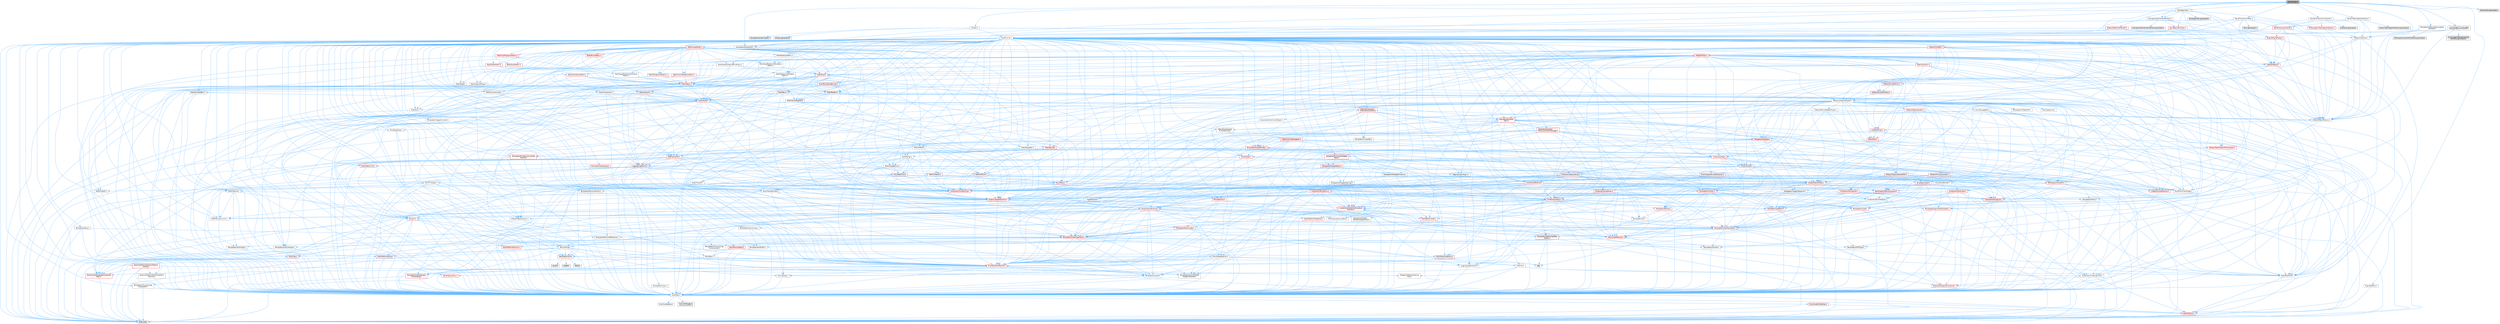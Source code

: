 digraph "AIController.h"
{
 // INTERACTIVE_SVG=YES
 // LATEX_PDF_SIZE
  bgcolor="transparent";
  edge [fontname=Helvetica,fontsize=10,labelfontname=Helvetica,labelfontsize=10];
  node [fontname=Helvetica,fontsize=10,shape=box,height=0.2,width=0.4];
  Node1 [id="Node000001",label="AIController.h",height=0.2,width=0.4,color="gray40", fillcolor="grey60", style="filled", fontcolor="black",tooltip=" "];
  Node1 -> Node2 [id="edge1_Node000001_Node000002",color="steelblue1",style="solid",tooltip=" "];
  Node2 [id="Node000002",label="CoreMinimal.h",height=0.2,width=0.4,color="grey40", fillcolor="white", style="filled",URL="$d7/d67/CoreMinimal_8h.html",tooltip=" "];
  Node2 -> Node3 [id="edge2_Node000002_Node000003",color="steelblue1",style="solid",tooltip=" "];
  Node3 [id="Node000003",label="CoreTypes.h",height=0.2,width=0.4,color="grey40", fillcolor="white", style="filled",URL="$dc/dec/CoreTypes_8h.html",tooltip=" "];
  Node3 -> Node4 [id="edge3_Node000003_Node000004",color="steelblue1",style="solid",tooltip=" "];
  Node4 [id="Node000004",label="HAL/Platform.h",height=0.2,width=0.4,color="red", fillcolor="#FFF0F0", style="filled",URL="$d9/dd0/Platform_8h.html",tooltip=" "];
  Node4 -> Node7 [id="edge4_Node000004_Node000007",color="steelblue1",style="solid",tooltip=" "];
  Node7 [id="Node000007",label="type_traits",height=0.2,width=0.4,color="grey60", fillcolor="#E0E0E0", style="filled",tooltip=" "];
  Node3 -> Node14 [id="edge5_Node000003_Node000014",color="steelblue1",style="solid",tooltip=" "];
  Node14 [id="Node000014",label="ProfilingDebugging\l/UMemoryDefines.h",height=0.2,width=0.4,color="grey40", fillcolor="white", style="filled",URL="$d2/da2/UMemoryDefines_8h.html",tooltip=" "];
  Node3 -> Node15 [id="edge6_Node000003_Node000015",color="steelblue1",style="solid",tooltip=" "];
  Node15 [id="Node000015",label="Misc/CoreMiscDefines.h",height=0.2,width=0.4,color="red", fillcolor="#FFF0F0", style="filled",URL="$da/d38/CoreMiscDefines_8h.html",tooltip=" "];
  Node15 -> Node4 [id="edge7_Node000015_Node000004",color="steelblue1",style="solid",tooltip=" "];
  Node3 -> Node16 [id="edge8_Node000003_Node000016",color="steelblue1",style="solid",tooltip=" "];
  Node16 [id="Node000016",label="Misc/CoreDefines.h",height=0.2,width=0.4,color="grey40", fillcolor="white", style="filled",URL="$d3/dd2/CoreDefines_8h.html",tooltip=" "];
  Node2 -> Node17 [id="edge9_Node000002_Node000017",color="steelblue1",style="solid",tooltip=" "];
  Node17 [id="Node000017",label="CoreFwd.h",height=0.2,width=0.4,color="grey40", fillcolor="white", style="filled",URL="$d1/d1e/CoreFwd_8h.html",tooltip=" "];
  Node17 -> Node3 [id="edge10_Node000017_Node000003",color="steelblue1",style="solid",tooltip=" "];
  Node17 -> Node18 [id="edge11_Node000017_Node000018",color="steelblue1",style="solid",tooltip=" "];
  Node18 [id="Node000018",label="Containers/ContainersFwd.h",height=0.2,width=0.4,color="grey40", fillcolor="white", style="filled",URL="$d4/d0a/ContainersFwd_8h.html",tooltip=" "];
  Node18 -> Node4 [id="edge12_Node000018_Node000004",color="steelblue1",style="solid",tooltip=" "];
  Node18 -> Node3 [id="edge13_Node000018_Node000003",color="steelblue1",style="solid",tooltip=" "];
  Node18 -> Node19 [id="edge14_Node000018_Node000019",color="steelblue1",style="solid",tooltip=" "];
  Node19 [id="Node000019",label="Traits/IsContiguousContainer.h",height=0.2,width=0.4,color="red", fillcolor="#FFF0F0", style="filled",URL="$d5/d3c/IsContiguousContainer_8h.html",tooltip=" "];
  Node19 -> Node3 [id="edge15_Node000019_Node000003",color="steelblue1",style="solid",tooltip=" "];
  Node17 -> Node22 [id="edge16_Node000017_Node000022",color="steelblue1",style="solid",tooltip=" "];
  Node22 [id="Node000022",label="Math/MathFwd.h",height=0.2,width=0.4,color="grey40", fillcolor="white", style="filled",URL="$d2/d10/MathFwd_8h.html",tooltip=" "];
  Node22 -> Node4 [id="edge17_Node000022_Node000004",color="steelblue1",style="solid",tooltip=" "];
  Node17 -> Node23 [id="edge18_Node000017_Node000023",color="steelblue1",style="solid",tooltip=" "];
  Node23 [id="Node000023",label="UObject/UObjectHierarchy\lFwd.h",height=0.2,width=0.4,color="grey40", fillcolor="white", style="filled",URL="$d3/d13/UObjectHierarchyFwd_8h.html",tooltip=" "];
  Node2 -> Node23 [id="edge19_Node000002_Node000023",color="steelblue1",style="solid",tooltip=" "];
  Node2 -> Node18 [id="edge20_Node000002_Node000018",color="steelblue1",style="solid",tooltip=" "];
  Node2 -> Node24 [id="edge21_Node000002_Node000024",color="steelblue1",style="solid",tooltip=" "];
  Node24 [id="Node000024",label="Misc/VarArgs.h",height=0.2,width=0.4,color="grey40", fillcolor="white", style="filled",URL="$d5/d6f/VarArgs_8h.html",tooltip=" "];
  Node24 -> Node3 [id="edge22_Node000024_Node000003",color="steelblue1",style="solid",tooltip=" "];
  Node2 -> Node25 [id="edge23_Node000002_Node000025",color="steelblue1",style="solid",tooltip=" "];
  Node25 [id="Node000025",label="Logging/LogVerbosity.h",height=0.2,width=0.4,color="grey40", fillcolor="white", style="filled",URL="$d2/d8f/LogVerbosity_8h.html",tooltip=" "];
  Node25 -> Node3 [id="edge24_Node000025_Node000003",color="steelblue1",style="solid",tooltip=" "];
  Node2 -> Node26 [id="edge25_Node000002_Node000026",color="steelblue1",style="solid",tooltip=" "];
  Node26 [id="Node000026",label="Misc/OutputDevice.h",height=0.2,width=0.4,color="grey40", fillcolor="white", style="filled",URL="$d7/d32/OutputDevice_8h.html",tooltip=" "];
  Node26 -> Node17 [id="edge26_Node000026_Node000017",color="steelblue1",style="solid",tooltip=" "];
  Node26 -> Node3 [id="edge27_Node000026_Node000003",color="steelblue1",style="solid",tooltip=" "];
  Node26 -> Node25 [id="edge28_Node000026_Node000025",color="steelblue1",style="solid",tooltip=" "];
  Node26 -> Node24 [id="edge29_Node000026_Node000024",color="steelblue1",style="solid",tooltip=" "];
  Node26 -> Node27 [id="edge30_Node000026_Node000027",color="steelblue1",style="solid",tooltip=" "];
  Node27 [id="Node000027",label="Templates/IsArrayOrRefOf\lTypeByPredicate.h",height=0.2,width=0.4,color="grey40", fillcolor="white", style="filled",URL="$d6/da1/IsArrayOrRefOfTypeByPredicate_8h.html",tooltip=" "];
  Node27 -> Node3 [id="edge31_Node000027_Node000003",color="steelblue1",style="solid",tooltip=" "];
  Node26 -> Node28 [id="edge32_Node000026_Node000028",color="steelblue1",style="solid",tooltip=" "];
  Node28 [id="Node000028",label="Templates/IsValidVariadic\lFunctionArg.h",height=0.2,width=0.4,color="red", fillcolor="#FFF0F0", style="filled",URL="$d0/dc8/IsValidVariadicFunctionArg_8h.html",tooltip=" "];
  Node28 -> Node3 [id="edge33_Node000028_Node000003",color="steelblue1",style="solid",tooltip=" "];
  Node28 -> Node7 [id="edge34_Node000028_Node000007",color="steelblue1",style="solid",tooltip=" "];
  Node26 -> Node30 [id="edge35_Node000026_Node000030",color="steelblue1",style="solid",tooltip=" "];
  Node30 [id="Node000030",label="Traits/IsCharEncodingCompatible\lWith.h",height=0.2,width=0.4,color="red", fillcolor="#FFF0F0", style="filled",URL="$df/dd1/IsCharEncodingCompatibleWith_8h.html",tooltip=" "];
  Node30 -> Node7 [id="edge36_Node000030_Node000007",color="steelblue1",style="solid",tooltip=" "];
  Node2 -> Node32 [id="edge37_Node000002_Node000032",color="steelblue1",style="solid",tooltip=" "];
  Node32 [id="Node000032",label="HAL/PlatformCrt.h",height=0.2,width=0.4,color="red", fillcolor="#FFF0F0", style="filled",URL="$d8/d75/PlatformCrt_8h.html",tooltip=" "];
  Node32 -> Node33 [id="edge38_Node000032_Node000033",color="steelblue1",style="solid",tooltip=" "];
  Node33 [id="Node000033",label="new",height=0.2,width=0.4,color="grey60", fillcolor="#E0E0E0", style="filled",tooltip=" "];
  Node32 -> Node34 [id="edge39_Node000032_Node000034",color="steelblue1",style="solid",tooltip=" "];
  Node34 [id="Node000034",label="wchar.h",height=0.2,width=0.4,color="grey60", fillcolor="#E0E0E0", style="filled",tooltip=" "];
  Node32 -> Node35 [id="edge40_Node000032_Node000035",color="steelblue1",style="solid",tooltip=" "];
  Node35 [id="Node000035",label="stddef.h",height=0.2,width=0.4,color="grey60", fillcolor="#E0E0E0", style="filled",tooltip=" "];
  Node32 -> Node36 [id="edge41_Node000032_Node000036",color="steelblue1",style="solid",tooltip=" "];
  Node36 [id="Node000036",label="stdlib.h",height=0.2,width=0.4,color="grey60", fillcolor="#E0E0E0", style="filled",tooltip=" "];
  Node2 -> Node42 [id="edge42_Node000002_Node000042",color="steelblue1",style="solid",tooltip=" "];
  Node42 [id="Node000042",label="HAL/PlatformMisc.h",height=0.2,width=0.4,color="red", fillcolor="#FFF0F0", style="filled",URL="$d0/df5/PlatformMisc_8h.html",tooltip=" "];
  Node42 -> Node3 [id="edge43_Node000042_Node000003",color="steelblue1",style="solid",tooltip=" "];
  Node2 -> Node61 [id="edge44_Node000002_Node000061",color="steelblue1",style="solid",tooltip=" "];
  Node61 [id="Node000061",label="Misc/AssertionMacros.h",height=0.2,width=0.4,color="red", fillcolor="#FFF0F0", style="filled",URL="$d0/dfa/AssertionMacros_8h.html",tooltip=" "];
  Node61 -> Node3 [id="edge45_Node000061_Node000003",color="steelblue1",style="solid",tooltip=" "];
  Node61 -> Node4 [id="edge46_Node000061_Node000004",color="steelblue1",style="solid",tooltip=" "];
  Node61 -> Node42 [id="edge47_Node000061_Node000042",color="steelblue1",style="solid",tooltip=" "];
  Node61 -> Node62 [id="edge48_Node000061_Node000062",color="steelblue1",style="solid",tooltip=" "];
  Node62 [id="Node000062",label="Templates/EnableIf.h",height=0.2,width=0.4,color="grey40", fillcolor="white", style="filled",URL="$d7/d60/EnableIf_8h.html",tooltip=" "];
  Node62 -> Node3 [id="edge49_Node000062_Node000003",color="steelblue1",style="solid",tooltip=" "];
  Node61 -> Node27 [id="edge50_Node000061_Node000027",color="steelblue1",style="solid",tooltip=" "];
  Node61 -> Node28 [id="edge51_Node000061_Node000028",color="steelblue1",style="solid",tooltip=" "];
  Node61 -> Node30 [id="edge52_Node000061_Node000030",color="steelblue1",style="solid",tooltip=" "];
  Node61 -> Node24 [id="edge53_Node000061_Node000024",color="steelblue1",style="solid",tooltip=" "];
  Node2 -> Node70 [id="edge54_Node000002_Node000070",color="steelblue1",style="solid",tooltip=" "];
  Node70 [id="Node000070",label="Templates/IsPointer.h",height=0.2,width=0.4,color="grey40", fillcolor="white", style="filled",URL="$d7/d05/IsPointer_8h.html",tooltip=" "];
  Node70 -> Node3 [id="edge55_Node000070_Node000003",color="steelblue1",style="solid",tooltip=" "];
  Node2 -> Node71 [id="edge56_Node000002_Node000071",color="steelblue1",style="solid",tooltip=" "];
  Node71 [id="Node000071",label="HAL/PlatformMemory.h",height=0.2,width=0.4,color="red", fillcolor="#FFF0F0", style="filled",URL="$de/d68/PlatformMemory_8h.html",tooltip=" "];
  Node71 -> Node3 [id="edge57_Node000071_Node000003",color="steelblue1",style="solid",tooltip=" "];
  Node2 -> Node54 [id="edge58_Node000002_Node000054",color="steelblue1",style="solid",tooltip=" "];
  Node54 [id="Node000054",label="HAL/PlatformAtomics.h",height=0.2,width=0.4,color="red", fillcolor="#FFF0F0", style="filled",URL="$d3/d36/PlatformAtomics_8h.html",tooltip=" "];
  Node54 -> Node3 [id="edge59_Node000054_Node000003",color="steelblue1",style="solid",tooltip=" "];
  Node2 -> Node76 [id="edge60_Node000002_Node000076",color="steelblue1",style="solid",tooltip=" "];
  Node76 [id="Node000076",label="Misc/Exec.h",height=0.2,width=0.4,color="grey40", fillcolor="white", style="filled",URL="$de/ddb/Exec_8h.html",tooltip=" "];
  Node76 -> Node3 [id="edge61_Node000076_Node000003",color="steelblue1",style="solid",tooltip=" "];
  Node76 -> Node61 [id="edge62_Node000076_Node000061",color="steelblue1",style="solid",tooltip=" "];
  Node2 -> Node77 [id="edge63_Node000002_Node000077",color="steelblue1",style="solid",tooltip=" "];
  Node77 [id="Node000077",label="HAL/MemoryBase.h",height=0.2,width=0.4,color="red", fillcolor="#FFF0F0", style="filled",URL="$d6/d9f/MemoryBase_8h.html",tooltip=" "];
  Node77 -> Node3 [id="edge64_Node000077_Node000003",color="steelblue1",style="solid",tooltip=" "];
  Node77 -> Node54 [id="edge65_Node000077_Node000054",color="steelblue1",style="solid",tooltip=" "];
  Node77 -> Node32 [id="edge66_Node000077_Node000032",color="steelblue1",style="solid",tooltip=" "];
  Node77 -> Node76 [id="edge67_Node000077_Node000076",color="steelblue1",style="solid",tooltip=" "];
  Node77 -> Node26 [id="edge68_Node000077_Node000026",color="steelblue1",style="solid",tooltip=" "];
  Node2 -> Node87 [id="edge69_Node000002_Node000087",color="steelblue1",style="solid",tooltip=" "];
  Node87 [id="Node000087",label="HAL/UnrealMemory.h",height=0.2,width=0.4,color="red", fillcolor="#FFF0F0", style="filled",URL="$d9/d96/UnrealMemory_8h.html",tooltip=" "];
  Node87 -> Node3 [id="edge70_Node000087_Node000003",color="steelblue1",style="solid",tooltip=" "];
  Node87 -> Node77 [id="edge71_Node000087_Node000077",color="steelblue1",style="solid",tooltip=" "];
  Node87 -> Node71 [id="edge72_Node000087_Node000071",color="steelblue1",style="solid",tooltip=" "];
  Node87 -> Node70 [id="edge73_Node000087_Node000070",color="steelblue1",style="solid",tooltip=" "];
  Node2 -> Node89 [id="edge74_Node000002_Node000089",color="steelblue1",style="solid",tooltip=" "];
  Node89 [id="Node000089",label="Templates/IsArithmetic.h",height=0.2,width=0.4,color="grey40", fillcolor="white", style="filled",URL="$d2/d5d/IsArithmetic_8h.html",tooltip=" "];
  Node89 -> Node3 [id="edge75_Node000089_Node000003",color="steelblue1",style="solid",tooltip=" "];
  Node2 -> Node83 [id="edge76_Node000002_Node000083",color="steelblue1",style="solid",tooltip=" "];
  Node83 [id="Node000083",label="Templates/AndOrNot.h",height=0.2,width=0.4,color="grey40", fillcolor="white", style="filled",URL="$db/d0a/AndOrNot_8h.html",tooltip=" "];
  Node83 -> Node3 [id="edge77_Node000083_Node000003",color="steelblue1",style="solid",tooltip=" "];
  Node2 -> Node90 [id="edge78_Node000002_Node000090",color="steelblue1",style="solid",tooltip=" "];
  Node90 [id="Node000090",label="Templates/IsPODType.h",height=0.2,width=0.4,color="grey40", fillcolor="white", style="filled",URL="$d7/db1/IsPODType_8h.html",tooltip=" "];
  Node90 -> Node3 [id="edge79_Node000090_Node000003",color="steelblue1",style="solid",tooltip=" "];
  Node2 -> Node91 [id="edge80_Node000002_Node000091",color="steelblue1",style="solid",tooltip=" "];
  Node91 [id="Node000091",label="Templates/IsUECoreType.h",height=0.2,width=0.4,color="grey40", fillcolor="white", style="filled",URL="$d1/db8/IsUECoreType_8h.html",tooltip=" "];
  Node91 -> Node3 [id="edge81_Node000091_Node000003",color="steelblue1",style="solid",tooltip=" "];
  Node91 -> Node7 [id="edge82_Node000091_Node000007",color="steelblue1",style="solid",tooltip=" "];
  Node2 -> Node84 [id="edge83_Node000002_Node000084",color="steelblue1",style="solid",tooltip=" "];
  Node84 [id="Node000084",label="Templates/IsTriviallyCopy\lConstructible.h",height=0.2,width=0.4,color="grey40", fillcolor="white", style="filled",URL="$d3/d78/IsTriviallyCopyConstructible_8h.html",tooltip=" "];
  Node84 -> Node3 [id="edge84_Node000084_Node000003",color="steelblue1",style="solid",tooltip=" "];
  Node84 -> Node7 [id="edge85_Node000084_Node000007",color="steelblue1",style="solid",tooltip=" "];
  Node2 -> Node92 [id="edge86_Node000002_Node000092",color="steelblue1",style="solid",tooltip=" "];
  Node92 [id="Node000092",label="Templates/UnrealTypeTraits.h",height=0.2,width=0.4,color="red", fillcolor="#FFF0F0", style="filled",URL="$d2/d2d/UnrealTypeTraits_8h.html",tooltip=" "];
  Node92 -> Node3 [id="edge87_Node000092_Node000003",color="steelblue1",style="solid",tooltip=" "];
  Node92 -> Node70 [id="edge88_Node000092_Node000070",color="steelblue1",style="solid",tooltip=" "];
  Node92 -> Node61 [id="edge89_Node000092_Node000061",color="steelblue1",style="solid",tooltip=" "];
  Node92 -> Node83 [id="edge90_Node000092_Node000083",color="steelblue1",style="solid",tooltip=" "];
  Node92 -> Node62 [id="edge91_Node000092_Node000062",color="steelblue1",style="solid",tooltip=" "];
  Node92 -> Node89 [id="edge92_Node000092_Node000089",color="steelblue1",style="solid",tooltip=" "];
  Node92 -> Node90 [id="edge93_Node000092_Node000090",color="steelblue1",style="solid",tooltip=" "];
  Node92 -> Node91 [id="edge94_Node000092_Node000091",color="steelblue1",style="solid",tooltip=" "];
  Node92 -> Node84 [id="edge95_Node000092_Node000084",color="steelblue1",style="solid",tooltip=" "];
  Node2 -> Node62 [id="edge96_Node000002_Node000062",color="steelblue1",style="solid",tooltip=" "];
  Node2 -> Node94 [id="edge97_Node000002_Node000094",color="steelblue1",style="solid",tooltip=" "];
  Node94 [id="Node000094",label="Templates/RemoveReference.h",height=0.2,width=0.4,color="grey40", fillcolor="white", style="filled",URL="$da/dbe/RemoveReference_8h.html",tooltip=" "];
  Node94 -> Node3 [id="edge98_Node000094_Node000003",color="steelblue1",style="solid",tooltip=" "];
  Node2 -> Node95 [id="edge99_Node000002_Node000095",color="steelblue1",style="solid",tooltip=" "];
  Node95 [id="Node000095",label="Templates/IntegralConstant.h",height=0.2,width=0.4,color="grey40", fillcolor="white", style="filled",URL="$db/d1b/IntegralConstant_8h.html",tooltip=" "];
  Node95 -> Node3 [id="edge100_Node000095_Node000003",color="steelblue1",style="solid",tooltip=" "];
  Node2 -> Node96 [id="edge101_Node000002_Node000096",color="steelblue1",style="solid",tooltip=" "];
  Node96 [id="Node000096",label="Templates/IsClass.h",height=0.2,width=0.4,color="grey40", fillcolor="white", style="filled",URL="$db/dcb/IsClass_8h.html",tooltip=" "];
  Node96 -> Node3 [id="edge102_Node000096_Node000003",color="steelblue1",style="solid",tooltip=" "];
  Node2 -> Node97 [id="edge103_Node000002_Node000097",color="steelblue1",style="solid",tooltip=" "];
  Node97 [id="Node000097",label="Templates/TypeCompatible\lBytes.h",height=0.2,width=0.4,color="red", fillcolor="#FFF0F0", style="filled",URL="$df/d0a/TypeCompatibleBytes_8h.html",tooltip=" "];
  Node97 -> Node3 [id="edge104_Node000097_Node000003",color="steelblue1",style="solid",tooltip=" "];
  Node97 -> Node33 [id="edge105_Node000097_Node000033",color="steelblue1",style="solid",tooltip=" "];
  Node97 -> Node7 [id="edge106_Node000097_Node000007",color="steelblue1",style="solid",tooltip=" "];
  Node2 -> Node19 [id="edge107_Node000002_Node000019",color="steelblue1",style="solid",tooltip=" "];
  Node2 -> Node98 [id="edge108_Node000002_Node000098",color="steelblue1",style="solid",tooltip=" "];
  Node98 [id="Node000098",label="Templates/UnrealTemplate.h",height=0.2,width=0.4,color="red", fillcolor="#FFF0F0", style="filled",URL="$d4/d24/UnrealTemplate_8h.html",tooltip=" "];
  Node98 -> Node3 [id="edge109_Node000098_Node000003",color="steelblue1",style="solid",tooltip=" "];
  Node98 -> Node70 [id="edge110_Node000098_Node000070",color="steelblue1",style="solid",tooltip=" "];
  Node98 -> Node87 [id="edge111_Node000098_Node000087",color="steelblue1",style="solid",tooltip=" "];
  Node98 -> Node92 [id="edge112_Node000098_Node000092",color="steelblue1",style="solid",tooltip=" "];
  Node98 -> Node94 [id="edge113_Node000098_Node000094",color="steelblue1",style="solid",tooltip=" "];
  Node98 -> Node97 [id="edge114_Node000098_Node000097",color="steelblue1",style="solid",tooltip=" "];
  Node98 -> Node19 [id="edge115_Node000098_Node000019",color="steelblue1",style="solid",tooltip=" "];
  Node98 -> Node7 [id="edge116_Node000098_Node000007",color="steelblue1",style="solid",tooltip=" "];
  Node2 -> Node47 [id="edge117_Node000002_Node000047",color="steelblue1",style="solid",tooltip=" "];
  Node47 [id="Node000047",label="Math/NumericLimits.h",height=0.2,width=0.4,color="grey40", fillcolor="white", style="filled",URL="$df/d1b/NumericLimits_8h.html",tooltip=" "];
  Node47 -> Node3 [id="edge118_Node000047_Node000003",color="steelblue1",style="solid",tooltip=" "];
  Node2 -> Node102 [id="edge119_Node000002_Node000102",color="steelblue1",style="solid",tooltip=" "];
  Node102 [id="Node000102",label="HAL/PlatformMath.h",height=0.2,width=0.4,color="red", fillcolor="#FFF0F0", style="filled",URL="$dc/d53/PlatformMath_8h.html",tooltip=" "];
  Node102 -> Node3 [id="edge120_Node000102_Node000003",color="steelblue1",style="solid",tooltip=" "];
  Node2 -> Node85 [id="edge121_Node000002_Node000085",color="steelblue1",style="solid",tooltip=" "];
  Node85 [id="Node000085",label="Templates/IsTriviallyCopy\lAssignable.h",height=0.2,width=0.4,color="grey40", fillcolor="white", style="filled",URL="$d2/df2/IsTriviallyCopyAssignable_8h.html",tooltip=" "];
  Node85 -> Node3 [id="edge122_Node000085_Node000003",color="steelblue1",style="solid",tooltip=" "];
  Node85 -> Node7 [id="edge123_Node000085_Node000007",color="steelblue1",style="solid",tooltip=" "];
  Node2 -> Node110 [id="edge124_Node000002_Node000110",color="steelblue1",style="solid",tooltip=" "];
  Node110 [id="Node000110",label="Templates/MemoryOps.h",height=0.2,width=0.4,color="red", fillcolor="#FFF0F0", style="filled",URL="$db/dea/MemoryOps_8h.html",tooltip=" "];
  Node110 -> Node3 [id="edge125_Node000110_Node000003",color="steelblue1",style="solid",tooltip=" "];
  Node110 -> Node87 [id="edge126_Node000110_Node000087",color="steelblue1",style="solid",tooltip=" "];
  Node110 -> Node85 [id="edge127_Node000110_Node000085",color="steelblue1",style="solid",tooltip=" "];
  Node110 -> Node84 [id="edge128_Node000110_Node000084",color="steelblue1",style="solid",tooltip=" "];
  Node110 -> Node92 [id="edge129_Node000110_Node000092",color="steelblue1",style="solid",tooltip=" "];
  Node110 -> Node33 [id="edge130_Node000110_Node000033",color="steelblue1",style="solid",tooltip=" "];
  Node110 -> Node7 [id="edge131_Node000110_Node000007",color="steelblue1",style="solid",tooltip=" "];
  Node2 -> Node111 [id="edge132_Node000002_Node000111",color="steelblue1",style="solid",tooltip=" "];
  Node111 [id="Node000111",label="Containers/ContainerAllocation\lPolicies.h",height=0.2,width=0.4,color="red", fillcolor="#FFF0F0", style="filled",URL="$d7/dff/ContainerAllocationPolicies_8h.html",tooltip=" "];
  Node111 -> Node3 [id="edge133_Node000111_Node000003",color="steelblue1",style="solid",tooltip=" "];
  Node111 -> Node111 [id="edge134_Node000111_Node000111",color="steelblue1",style="solid",tooltip=" "];
  Node111 -> Node102 [id="edge135_Node000111_Node000102",color="steelblue1",style="solid",tooltip=" "];
  Node111 -> Node87 [id="edge136_Node000111_Node000087",color="steelblue1",style="solid",tooltip=" "];
  Node111 -> Node47 [id="edge137_Node000111_Node000047",color="steelblue1",style="solid",tooltip=" "];
  Node111 -> Node61 [id="edge138_Node000111_Node000061",color="steelblue1",style="solid",tooltip=" "];
  Node111 -> Node110 [id="edge139_Node000111_Node000110",color="steelblue1",style="solid",tooltip=" "];
  Node111 -> Node97 [id="edge140_Node000111_Node000097",color="steelblue1",style="solid",tooltip=" "];
  Node111 -> Node7 [id="edge141_Node000111_Node000007",color="steelblue1",style="solid",tooltip=" "];
  Node2 -> Node114 [id="edge142_Node000002_Node000114",color="steelblue1",style="solid",tooltip=" "];
  Node114 [id="Node000114",label="Templates/IsEnumClass.h",height=0.2,width=0.4,color="grey40", fillcolor="white", style="filled",URL="$d7/d15/IsEnumClass_8h.html",tooltip=" "];
  Node114 -> Node3 [id="edge143_Node000114_Node000003",color="steelblue1",style="solid",tooltip=" "];
  Node114 -> Node83 [id="edge144_Node000114_Node000083",color="steelblue1",style="solid",tooltip=" "];
  Node2 -> Node115 [id="edge145_Node000002_Node000115",color="steelblue1",style="solid",tooltip=" "];
  Node115 [id="Node000115",label="HAL/PlatformProperties.h",height=0.2,width=0.4,color="red", fillcolor="#FFF0F0", style="filled",URL="$d9/db0/PlatformProperties_8h.html",tooltip=" "];
  Node115 -> Node3 [id="edge146_Node000115_Node000003",color="steelblue1",style="solid",tooltip=" "];
  Node2 -> Node118 [id="edge147_Node000002_Node000118",color="steelblue1",style="solid",tooltip=" "];
  Node118 [id="Node000118",label="Misc/EngineVersionBase.h",height=0.2,width=0.4,color="grey40", fillcolor="white", style="filled",URL="$d5/d2b/EngineVersionBase_8h.html",tooltip=" "];
  Node118 -> Node3 [id="edge148_Node000118_Node000003",color="steelblue1",style="solid",tooltip=" "];
  Node2 -> Node119 [id="edge149_Node000002_Node000119",color="steelblue1",style="solid",tooltip=" "];
  Node119 [id="Node000119",label="Internationalization\l/TextNamespaceFwd.h",height=0.2,width=0.4,color="grey40", fillcolor="white", style="filled",URL="$d8/d97/TextNamespaceFwd_8h.html",tooltip=" "];
  Node119 -> Node3 [id="edge150_Node000119_Node000003",color="steelblue1",style="solid",tooltip=" "];
  Node2 -> Node120 [id="edge151_Node000002_Node000120",color="steelblue1",style="solid",tooltip=" "];
  Node120 [id="Node000120",label="Serialization/Archive.h",height=0.2,width=0.4,color="red", fillcolor="#FFF0F0", style="filled",URL="$d7/d3b/Archive_8h.html",tooltip=" "];
  Node120 -> Node17 [id="edge152_Node000120_Node000017",color="steelblue1",style="solid",tooltip=" "];
  Node120 -> Node3 [id="edge153_Node000120_Node000003",color="steelblue1",style="solid",tooltip=" "];
  Node120 -> Node115 [id="edge154_Node000120_Node000115",color="steelblue1",style="solid",tooltip=" "];
  Node120 -> Node119 [id="edge155_Node000120_Node000119",color="steelblue1",style="solid",tooltip=" "];
  Node120 -> Node22 [id="edge156_Node000120_Node000022",color="steelblue1",style="solid",tooltip=" "];
  Node120 -> Node61 [id="edge157_Node000120_Node000061",color="steelblue1",style="solid",tooltip=" "];
  Node120 -> Node118 [id="edge158_Node000120_Node000118",color="steelblue1",style="solid",tooltip=" "];
  Node120 -> Node24 [id="edge159_Node000120_Node000024",color="steelblue1",style="solid",tooltip=" "];
  Node120 -> Node62 [id="edge160_Node000120_Node000062",color="steelblue1",style="solid",tooltip=" "];
  Node120 -> Node27 [id="edge161_Node000120_Node000027",color="steelblue1",style="solid",tooltip=" "];
  Node120 -> Node114 [id="edge162_Node000120_Node000114",color="steelblue1",style="solid",tooltip=" "];
  Node120 -> Node28 [id="edge163_Node000120_Node000028",color="steelblue1",style="solid",tooltip=" "];
  Node120 -> Node98 [id="edge164_Node000120_Node000098",color="steelblue1",style="solid",tooltip=" "];
  Node120 -> Node30 [id="edge165_Node000120_Node000030",color="steelblue1",style="solid",tooltip=" "];
  Node120 -> Node123 [id="edge166_Node000120_Node000123",color="steelblue1",style="solid",tooltip=" "];
  Node123 [id="Node000123",label="UObject/ObjectVersion.h",height=0.2,width=0.4,color="grey40", fillcolor="white", style="filled",URL="$da/d63/ObjectVersion_8h.html",tooltip=" "];
  Node123 -> Node3 [id="edge167_Node000123_Node000003",color="steelblue1",style="solid",tooltip=" "];
  Node2 -> Node124 [id="edge168_Node000002_Node000124",color="steelblue1",style="solid",tooltip=" "];
  Node124 [id="Node000124",label="Templates/Less.h",height=0.2,width=0.4,color="grey40", fillcolor="white", style="filled",URL="$de/dc8/Less_8h.html",tooltip=" "];
  Node124 -> Node3 [id="edge169_Node000124_Node000003",color="steelblue1",style="solid",tooltip=" "];
  Node124 -> Node98 [id="edge170_Node000124_Node000098",color="steelblue1",style="solid",tooltip=" "];
  Node2 -> Node125 [id="edge171_Node000002_Node000125",color="steelblue1",style="solid",tooltip=" "];
  Node125 [id="Node000125",label="Templates/Sorting.h",height=0.2,width=0.4,color="red", fillcolor="#FFF0F0", style="filled",URL="$d3/d9e/Sorting_8h.html",tooltip=" "];
  Node125 -> Node3 [id="edge172_Node000125_Node000003",color="steelblue1",style="solid",tooltip=" "];
  Node125 -> Node102 [id="edge173_Node000125_Node000102",color="steelblue1",style="solid",tooltip=" "];
  Node125 -> Node124 [id="edge174_Node000125_Node000124",color="steelblue1",style="solid",tooltip=" "];
  Node2 -> Node136 [id="edge175_Node000002_Node000136",color="steelblue1",style="solid",tooltip=" "];
  Node136 [id="Node000136",label="Misc/Char.h",height=0.2,width=0.4,color="red", fillcolor="#FFF0F0", style="filled",URL="$d0/d58/Char_8h.html",tooltip=" "];
  Node136 -> Node3 [id="edge176_Node000136_Node000003",color="steelblue1",style="solid",tooltip=" "];
  Node136 -> Node7 [id="edge177_Node000136_Node000007",color="steelblue1",style="solid",tooltip=" "];
  Node2 -> Node139 [id="edge178_Node000002_Node000139",color="steelblue1",style="solid",tooltip=" "];
  Node139 [id="Node000139",label="GenericPlatform/GenericPlatform\lStricmp.h",height=0.2,width=0.4,color="grey40", fillcolor="white", style="filled",URL="$d2/d86/GenericPlatformStricmp_8h.html",tooltip=" "];
  Node139 -> Node3 [id="edge179_Node000139_Node000003",color="steelblue1",style="solid",tooltip=" "];
  Node2 -> Node140 [id="edge180_Node000002_Node000140",color="steelblue1",style="solid",tooltip=" "];
  Node140 [id="Node000140",label="GenericPlatform/GenericPlatform\lString.h",height=0.2,width=0.4,color="red", fillcolor="#FFF0F0", style="filled",URL="$dd/d20/GenericPlatformString_8h.html",tooltip=" "];
  Node140 -> Node3 [id="edge181_Node000140_Node000003",color="steelblue1",style="solid",tooltip=" "];
  Node140 -> Node139 [id="edge182_Node000140_Node000139",color="steelblue1",style="solid",tooltip=" "];
  Node140 -> Node62 [id="edge183_Node000140_Node000062",color="steelblue1",style="solid",tooltip=" "];
  Node140 -> Node30 [id="edge184_Node000140_Node000030",color="steelblue1",style="solid",tooltip=" "];
  Node140 -> Node7 [id="edge185_Node000140_Node000007",color="steelblue1",style="solid",tooltip=" "];
  Node2 -> Node73 [id="edge186_Node000002_Node000073",color="steelblue1",style="solid",tooltip=" "];
  Node73 [id="Node000073",label="HAL/PlatformString.h",height=0.2,width=0.4,color="red", fillcolor="#FFF0F0", style="filled",URL="$db/db5/PlatformString_8h.html",tooltip=" "];
  Node73 -> Node3 [id="edge187_Node000073_Node000003",color="steelblue1",style="solid",tooltip=" "];
  Node2 -> Node143 [id="edge188_Node000002_Node000143",color="steelblue1",style="solid",tooltip=" "];
  Node143 [id="Node000143",label="Misc/CString.h",height=0.2,width=0.4,color="grey40", fillcolor="white", style="filled",URL="$d2/d49/CString_8h.html",tooltip=" "];
  Node143 -> Node3 [id="edge189_Node000143_Node000003",color="steelblue1",style="solid",tooltip=" "];
  Node143 -> Node32 [id="edge190_Node000143_Node000032",color="steelblue1",style="solid",tooltip=" "];
  Node143 -> Node73 [id="edge191_Node000143_Node000073",color="steelblue1",style="solid",tooltip=" "];
  Node143 -> Node61 [id="edge192_Node000143_Node000061",color="steelblue1",style="solid",tooltip=" "];
  Node143 -> Node136 [id="edge193_Node000143_Node000136",color="steelblue1",style="solid",tooltip=" "];
  Node143 -> Node24 [id="edge194_Node000143_Node000024",color="steelblue1",style="solid",tooltip=" "];
  Node143 -> Node27 [id="edge195_Node000143_Node000027",color="steelblue1",style="solid",tooltip=" "];
  Node143 -> Node28 [id="edge196_Node000143_Node000028",color="steelblue1",style="solid",tooltip=" "];
  Node143 -> Node30 [id="edge197_Node000143_Node000030",color="steelblue1",style="solid",tooltip=" "];
  Node2 -> Node144 [id="edge198_Node000002_Node000144",color="steelblue1",style="solid",tooltip=" "];
  Node144 [id="Node000144",label="Misc/Crc.h",height=0.2,width=0.4,color="red", fillcolor="#FFF0F0", style="filled",URL="$d4/dd2/Crc_8h.html",tooltip=" "];
  Node144 -> Node3 [id="edge199_Node000144_Node000003",color="steelblue1",style="solid",tooltip=" "];
  Node144 -> Node73 [id="edge200_Node000144_Node000073",color="steelblue1",style="solid",tooltip=" "];
  Node144 -> Node61 [id="edge201_Node000144_Node000061",color="steelblue1",style="solid",tooltip=" "];
  Node144 -> Node143 [id="edge202_Node000144_Node000143",color="steelblue1",style="solid",tooltip=" "];
  Node144 -> Node136 [id="edge203_Node000144_Node000136",color="steelblue1",style="solid",tooltip=" "];
  Node144 -> Node92 [id="edge204_Node000144_Node000092",color="steelblue1",style="solid",tooltip=" "];
  Node2 -> Node135 [id="edge205_Node000002_Node000135",color="steelblue1",style="solid",tooltip=" "];
  Node135 [id="Node000135",label="Math/UnrealMathUtility.h",height=0.2,width=0.4,color="red", fillcolor="#FFF0F0", style="filled",URL="$db/db8/UnrealMathUtility_8h.html",tooltip=" "];
  Node135 -> Node3 [id="edge206_Node000135_Node000003",color="steelblue1",style="solid",tooltip=" "];
  Node135 -> Node61 [id="edge207_Node000135_Node000061",color="steelblue1",style="solid",tooltip=" "];
  Node135 -> Node102 [id="edge208_Node000135_Node000102",color="steelblue1",style="solid",tooltip=" "];
  Node135 -> Node22 [id="edge209_Node000135_Node000022",color="steelblue1",style="solid",tooltip=" "];
  Node2 -> Node145 [id="edge210_Node000002_Node000145",color="steelblue1",style="solid",tooltip=" "];
  Node145 [id="Node000145",label="Containers/UnrealString.h",height=0.2,width=0.4,color="red", fillcolor="#FFF0F0", style="filled",URL="$d5/dba/UnrealString_8h.html",tooltip=" "];
  Node2 -> Node149 [id="edge211_Node000002_Node000149",color="steelblue1",style="solid",tooltip=" "];
  Node149 [id="Node000149",label="Containers/Array.h",height=0.2,width=0.4,color="red", fillcolor="#FFF0F0", style="filled",URL="$df/dd0/Array_8h.html",tooltip=" "];
  Node149 -> Node3 [id="edge212_Node000149_Node000003",color="steelblue1",style="solid",tooltip=" "];
  Node149 -> Node61 [id="edge213_Node000149_Node000061",color="steelblue1",style="solid",tooltip=" "];
  Node149 -> Node87 [id="edge214_Node000149_Node000087",color="steelblue1",style="solid",tooltip=" "];
  Node149 -> Node92 [id="edge215_Node000149_Node000092",color="steelblue1",style="solid",tooltip=" "];
  Node149 -> Node98 [id="edge216_Node000149_Node000098",color="steelblue1",style="solid",tooltip=" "];
  Node149 -> Node111 [id="edge217_Node000149_Node000111",color="steelblue1",style="solid",tooltip=" "];
  Node149 -> Node120 [id="edge218_Node000149_Node000120",color="steelblue1",style="solid",tooltip=" "];
  Node149 -> Node128 [id="edge219_Node000149_Node000128",color="steelblue1",style="solid",tooltip=" "];
  Node128 [id="Node000128",label="Templates/Invoke.h",height=0.2,width=0.4,color="red", fillcolor="#FFF0F0", style="filled",URL="$d7/deb/Invoke_8h.html",tooltip=" "];
  Node128 -> Node3 [id="edge220_Node000128_Node000003",color="steelblue1",style="solid",tooltip=" "];
  Node128 -> Node98 [id="edge221_Node000128_Node000098",color="steelblue1",style="solid",tooltip=" "];
  Node128 -> Node7 [id="edge222_Node000128_Node000007",color="steelblue1",style="solid",tooltip=" "];
  Node149 -> Node124 [id="edge223_Node000149_Node000124",color="steelblue1",style="solid",tooltip=" "];
  Node149 -> Node125 [id="edge224_Node000149_Node000125",color="steelblue1",style="solid",tooltip=" "];
  Node149 -> Node172 [id="edge225_Node000149_Node000172",color="steelblue1",style="solid",tooltip=" "];
  Node172 [id="Node000172",label="Templates/AlignmentTemplates.h",height=0.2,width=0.4,color="red", fillcolor="#FFF0F0", style="filled",URL="$dd/d32/AlignmentTemplates_8h.html",tooltip=" "];
  Node172 -> Node3 [id="edge226_Node000172_Node000003",color="steelblue1",style="solid",tooltip=" "];
  Node172 -> Node70 [id="edge227_Node000172_Node000070",color="steelblue1",style="solid",tooltip=" "];
  Node149 -> Node7 [id="edge228_Node000149_Node000007",color="steelblue1",style="solid",tooltip=" "];
  Node2 -> Node173 [id="edge229_Node000002_Node000173",color="steelblue1",style="solid",tooltip=" "];
  Node173 [id="Node000173",label="Misc/FrameNumber.h",height=0.2,width=0.4,color="grey40", fillcolor="white", style="filled",URL="$dd/dbd/FrameNumber_8h.html",tooltip=" "];
  Node173 -> Node3 [id="edge230_Node000173_Node000003",color="steelblue1",style="solid",tooltip=" "];
  Node173 -> Node47 [id="edge231_Node000173_Node000047",color="steelblue1",style="solid",tooltip=" "];
  Node173 -> Node135 [id="edge232_Node000173_Node000135",color="steelblue1",style="solid",tooltip=" "];
  Node173 -> Node62 [id="edge233_Node000173_Node000062",color="steelblue1",style="solid",tooltip=" "];
  Node173 -> Node92 [id="edge234_Node000173_Node000092",color="steelblue1",style="solid",tooltip=" "];
  Node2 -> Node174 [id="edge235_Node000002_Node000174",color="steelblue1",style="solid",tooltip=" "];
  Node174 [id="Node000174",label="Misc/Timespan.h",height=0.2,width=0.4,color="grey40", fillcolor="white", style="filled",URL="$da/dd9/Timespan_8h.html",tooltip=" "];
  Node174 -> Node3 [id="edge236_Node000174_Node000003",color="steelblue1",style="solid",tooltip=" "];
  Node174 -> Node175 [id="edge237_Node000174_Node000175",color="steelblue1",style="solid",tooltip=" "];
  Node175 [id="Node000175",label="Math/Interval.h",height=0.2,width=0.4,color="grey40", fillcolor="white", style="filled",URL="$d1/d55/Interval_8h.html",tooltip=" "];
  Node175 -> Node3 [id="edge238_Node000175_Node000003",color="steelblue1",style="solid",tooltip=" "];
  Node175 -> Node89 [id="edge239_Node000175_Node000089",color="steelblue1",style="solid",tooltip=" "];
  Node175 -> Node92 [id="edge240_Node000175_Node000092",color="steelblue1",style="solid",tooltip=" "];
  Node175 -> Node47 [id="edge241_Node000175_Node000047",color="steelblue1",style="solid",tooltip=" "];
  Node175 -> Node135 [id="edge242_Node000175_Node000135",color="steelblue1",style="solid",tooltip=" "];
  Node174 -> Node135 [id="edge243_Node000174_Node000135",color="steelblue1",style="solid",tooltip=" "];
  Node174 -> Node61 [id="edge244_Node000174_Node000061",color="steelblue1",style="solid",tooltip=" "];
  Node2 -> Node176 [id="edge245_Node000002_Node000176",color="steelblue1",style="solid",tooltip=" "];
  Node176 [id="Node000176",label="Containers/StringConv.h",height=0.2,width=0.4,color="red", fillcolor="#FFF0F0", style="filled",URL="$d3/ddf/StringConv_8h.html",tooltip=" "];
  Node176 -> Node3 [id="edge246_Node000176_Node000003",color="steelblue1",style="solid",tooltip=" "];
  Node176 -> Node61 [id="edge247_Node000176_Node000061",color="steelblue1",style="solid",tooltip=" "];
  Node176 -> Node111 [id="edge248_Node000176_Node000111",color="steelblue1",style="solid",tooltip=" "];
  Node176 -> Node149 [id="edge249_Node000176_Node000149",color="steelblue1",style="solid",tooltip=" "];
  Node176 -> Node143 [id="edge250_Node000176_Node000143",color="steelblue1",style="solid",tooltip=" "];
  Node176 -> Node177 [id="edge251_Node000176_Node000177",color="steelblue1",style="solid",tooltip=" "];
  Node177 [id="Node000177",label="Templates/IsArray.h",height=0.2,width=0.4,color="grey40", fillcolor="white", style="filled",URL="$d8/d8d/IsArray_8h.html",tooltip=" "];
  Node177 -> Node3 [id="edge252_Node000177_Node000003",color="steelblue1",style="solid",tooltip=" "];
  Node176 -> Node98 [id="edge253_Node000176_Node000098",color="steelblue1",style="solid",tooltip=" "];
  Node176 -> Node92 [id="edge254_Node000176_Node000092",color="steelblue1",style="solid",tooltip=" "];
  Node176 -> Node30 [id="edge255_Node000176_Node000030",color="steelblue1",style="solid",tooltip=" "];
  Node176 -> Node19 [id="edge256_Node000176_Node000019",color="steelblue1",style="solid",tooltip=" "];
  Node176 -> Node7 [id="edge257_Node000176_Node000007",color="steelblue1",style="solid",tooltip=" "];
  Node2 -> Node178 [id="edge258_Node000002_Node000178",color="steelblue1",style="solid",tooltip=" "];
  Node178 [id="Node000178",label="UObject/UnrealNames.h",height=0.2,width=0.4,color="red", fillcolor="#FFF0F0", style="filled",URL="$d8/db1/UnrealNames_8h.html",tooltip=" "];
  Node178 -> Node3 [id="edge259_Node000178_Node000003",color="steelblue1",style="solid",tooltip=" "];
  Node2 -> Node180 [id="edge260_Node000002_Node000180",color="steelblue1",style="solid",tooltip=" "];
  Node180 [id="Node000180",label="UObject/NameTypes.h",height=0.2,width=0.4,color="red", fillcolor="#FFF0F0", style="filled",URL="$d6/d35/NameTypes_8h.html",tooltip=" "];
  Node180 -> Node3 [id="edge261_Node000180_Node000003",color="steelblue1",style="solid",tooltip=" "];
  Node180 -> Node61 [id="edge262_Node000180_Node000061",color="steelblue1",style="solid",tooltip=" "];
  Node180 -> Node87 [id="edge263_Node000180_Node000087",color="steelblue1",style="solid",tooltip=" "];
  Node180 -> Node92 [id="edge264_Node000180_Node000092",color="steelblue1",style="solid",tooltip=" "];
  Node180 -> Node98 [id="edge265_Node000180_Node000098",color="steelblue1",style="solid",tooltip=" "];
  Node180 -> Node145 [id="edge266_Node000180_Node000145",color="steelblue1",style="solid",tooltip=" "];
  Node180 -> Node176 [id="edge267_Node000180_Node000176",color="steelblue1",style="solid",tooltip=" "];
  Node180 -> Node44 [id="edge268_Node000180_Node000044",color="steelblue1",style="solid",tooltip=" "];
  Node44 [id="Node000044",label="Containers/StringFwd.h",height=0.2,width=0.4,color="red", fillcolor="#FFF0F0", style="filled",URL="$df/d37/StringFwd_8h.html",tooltip=" "];
  Node44 -> Node3 [id="edge269_Node000044_Node000003",color="steelblue1",style="solid",tooltip=" "];
  Node44 -> Node19 [id="edge270_Node000044_Node000019",color="steelblue1",style="solid",tooltip=" "];
  Node180 -> Node178 [id="edge271_Node000180_Node000178",color="steelblue1",style="solid",tooltip=" "];
  Node180 -> Node157 [id="edge272_Node000180_Node000157",color="steelblue1",style="solid",tooltip=" "];
  Node157 [id="Node000157",label="Serialization/MemoryLayout.h",height=0.2,width=0.4,color="red", fillcolor="#FFF0F0", style="filled",URL="$d7/d66/MemoryLayout_8h.html",tooltip=" "];
  Node157 -> Node160 [id="edge273_Node000157_Node000160",color="steelblue1",style="solid",tooltip=" "];
  Node160 [id="Node000160",label="Containers/EnumAsByte.h",height=0.2,width=0.4,color="grey40", fillcolor="white", style="filled",URL="$d6/d9a/EnumAsByte_8h.html",tooltip=" "];
  Node160 -> Node3 [id="edge274_Node000160_Node000003",color="steelblue1",style="solid",tooltip=" "];
  Node160 -> Node90 [id="edge275_Node000160_Node000090",color="steelblue1",style="solid",tooltip=" "];
  Node160 -> Node161 [id="edge276_Node000160_Node000161",color="steelblue1",style="solid",tooltip=" "];
  Node161 [id="Node000161",label="Templates/TypeHash.h",height=0.2,width=0.4,color="red", fillcolor="#FFF0F0", style="filled",URL="$d1/d62/TypeHash_8h.html",tooltip=" "];
  Node161 -> Node3 [id="edge277_Node000161_Node000003",color="steelblue1",style="solid",tooltip=" "];
  Node161 -> Node144 [id="edge278_Node000161_Node000144",color="steelblue1",style="solid",tooltip=" "];
  Node161 -> Node7 [id="edge279_Node000161_Node000007",color="steelblue1",style="solid",tooltip=" "];
  Node157 -> Node44 [id="edge280_Node000157_Node000044",color="steelblue1",style="solid",tooltip=" "];
  Node157 -> Node87 [id="edge281_Node000157_Node000087",color="steelblue1",style="solid",tooltip=" "];
  Node157 -> Node62 [id="edge282_Node000157_Node000062",color="steelblue1",style="solid",tooltip=" "];
  Node157 -> Node98 [id="edge283_Node000157_Node000098",color="steelblue1",style="solid",tooltip=" "];
  Node2 -> Node188 [id="edge284_Node000002_Node000188",color="steelblue1",style="solid",tooltip=" "];
  Node188 [id="Node000188",label="Misc/Parse.h",height=0.2,width=0.4,color="red", fillcolor="#FFF0F0", style="filled",URL="$dc/d71/Parse_8h.html",tooltip=" "];
  Node188 -> Node44 [id="edge285_Node000188_Node000044",color="steelblue1",style="solid",tooltip=" "];
  Node188 -> Node145 [id="edge286_Node000188_Node000145",color="steelblue1",style="solid",tooltip=" "];
  Node188 -> Node3 [id="edge287_Node000188_Node000003",color="steelblue1",style="solid",tooltip=" "];
  Node188 -> Node32 [id="edge288_Node000188_Node000032",color="steelblue1",style="solid",tooltip=" "];
  Node188 -> Node49 [id="edge289_Node000188_Node000049",color="steelblue1",style="solid",tooltip=" "];
  Node49 [id="Node000049",label="Misc/EnumClassFlags.h",height=0.2,width=0.4,color="grey40", fillcolor="white", style="filled",URL="$d8/de7/EnumClassFlags_8h.html",tooltip=" "];
  Node188 -> Node189 [id="edge290_Node000188_Node000189",color="steelblue1",style="solid",tooltip=" "];
  Node189 [id="Node000189",label="Templates/Function.h",height=0.2,width=0.4,color="red", fillcolor="#FFF0F0", style="filled",URL="$df/df5/Function_8h.html",tooltip=" "];
  Node189 -> Node3 [id="edge291_Node000189_Node000003",color="steelblue1",style="solid",tooltip=" "];
  Node189 -> Node61 [id="edge292_Node000189_Node000061",color="steelblue1",style="solid",tooltip=" "];
  Node189 -> Node87 [id="edge293_Node000189_Node000087",color="steelblue1",style="solid",tooltip=" "];
  Node189 -> Node92 [id="edge294_Node000189_Node000092",color="steelblue1",style="solid",tooltip=" "];
  Node189 -> Node128 [id="edge295_Node000189_Node000128",color="steelblue1",style="solid",tooltip=" "];
  Node189 -> Node98 [id="edge296_Node000189_Node000098",color="steelblue1",style="solid",tooltip=" "];
  Node189 -> Node135 [id="edge297_Node000189_Node000135",color="steelblue1",style="solid",tooltip=" "];
  Node189 -> Node33 [id="edge298_Node000189_Node000033",color="steelblue1",style="solid",tooltip=" "];
  Node189 -> Node7 [id="edge299_Node000189_Node000007",color="steelblue1",style="solid",tooltip=" "];
  Node2 -> Node172 [id="edge300_Node000002_Node000172",color="steelblue1",style="solid",tooltip=" "];
  Node2 -> Node191 [id="edge301_Node000002_Node000191",color="steelblue1",style="solid",tooltip=" "];
  Node191 [id="Node000191",label="Misc/StructBuilder.h",height=0.2,width=0.4,color="grey40", fillcolor="white", style="filled",URL="$d9/db3/StructBuilder_8h.html",tooltip=" "];
  Node191 -> Node3 [id="edge302_Node000191_Node000003",color="steelblue1",style="solid",tooltip=" "];
  Node191 -> Node135 [id="edge303_Node000191_Node000135",color="steelblue1",style="solid",tooltip=" "];
  Node191 -> Node172 [id="edge304_Node000191_Node000172",color="steelblue1",style="solid",tooltip=" "];
  Node2 -> Node104 [id="edge305_Node000002_Node000104",color="steelblue1",style="solid",tooltip=" "];
  Node104 [id="Node000104",label="Templates/Decay.h",height=0.2,width=0.4,color="grey40", fillcolor="white", style="filled",URL="$dd/d0f/Decay_8h.html",tooltip=" "];
  Node104 -> Node3 [id="edge306_Node000104_Node000003",color="steelblue1",style="solid",tooltip=" "];
  Node104 -> Node94 [id="edge307_Node000104_Node000094",color="steelblue1",style="solid",tooltip=" "];
  Node104 -> Node7 [id="edge308_Node000104_Node000007",color="steelblue1",style="solid",tooltip=" "];
  Node2 -> Node192 [id="edge309_Node000002_Node000192",color="steelblue1",style="solid",tooltip=" "];
  Node192 [id="Node000192",label="Templates/PointerIsConvertible\lFromTo.h",height=0.2,width=0.4,color="red", fillcolor="#FFF0F0", style="filled",URL="$d6/d65/PointerIsConvertibleFromTo_8h.html",tooltip=" "];
  Node192 -> Node3 [id="edge310_Node000192_Node000003",color="steelblue1",style="solid",tooltip=" "];
  Node192 -> Node7 [id="edge311_Node000192_Node000007",color="steelblue1",style="solid",tooltip=" "];
  Node2 -> Node128 [id="edge312_Node000002_Node000128",color="steelblue1",style="solid",tooltip=" "];
  Node2 -> Node189 [id="edge313_Node000002_Node000189",color="steelblue1",style="solid",tooltip=" "];
  Node2 -> Node161 [id="edge314_Node000002_Node000161",color="steelblue1",style="solid",tooltip=" "];
  Node2 -> Node193 [id="edge315_Node000002_Node000193",color="steelblue1",style="solid",tooltip=" "];
  Node193 [id="Node000193",label="Containers/ScriptArray.h",height=0.2,width=0.4,color="red", fillcolor="#FFF0F0", style="filled",URL="$dc/daf/ScriptArray_8h.html",tooltip=" "];
  Node193 -> Node3 [id="edge316_Node000193_Node000003",color="steelblue1",style="solid",tooltip=" "];
  Node193 -> Node61 [id="edge317_Node000193_Node000061",color="steelblue1",style="solid",tooltip=" "];
  Node193 -> Node87 [id="edge318_Node000193_Node000087",color="steelblue1",style="solid",tooltip=" "];
  Node193 -> Node111 [id="edge319_Node000193_Node000111",color="steelblue1",style="solid",tooltip=" "];
  Node193 -> Node149 [id="edge320_Node000193_Node000149",color="steelblue1",style="solid",tooltip=" "];
  Node2 -> Node194 [id="edge321_Node000002_Node000194",color="steelblue1",style="solid",tooltip=" "];
  Node194 [id="Node000194",label="Containers/BitArray.h",height=0.2,width=0.4,color="red", fillcolor="#FFF0F0", style="filled",URL="$d1/de4/BitArray_8h.html",tooltip=" "];
  Node194 -> Node111 [id="edge322_Node000194_Node000111",color="steelblue1",style="solid",tooltip=" "];
  Node194 -> Node3 [id="edge323_Node000194_Node000003",color="steelblue1",style="solid",tooltip=" "];
  Node194 -> Node54 [id="edge324_Node000194_Node000054",color="steelblue1",style="solid",tooltip=" "];
  Node194 -> Node87 [id="edge325_Node000194_Node000087",color="steelblue1",style="solid",tooltip=" "];
  Node194 -> Node135 [id="edge326_Node000194_Node000135",color="steelblue1",style="solid",tooltip=" "];
  Node194 -> Node61 [id="edge327_Node000194_Node000061",color="steelblue1",style="solid",tooltip=" "];
  Node194 -> Node49 [id="edge328_Node000194_Node000049",color="steelblue1",style="solid",tooltip=" "];
  Node194 -> Node120 [id="edge329_Node000194_Node000120",color="steelblue1",style="solid",tooltip=" "];
  Node194 -> Node157 [id="edge330_Node000194_Node000157",color="steelblue1",style="solid",tooltip=" "];
  Node194 -> Node62 [id="edge331_Node000194_Node000062",color="steelblue1",style="solid",tooltip=" "];
  Node194 -> Node128 [id="edge332_Node000194_Node000128",color="steelblue1",style="solid",tooltip=" "];
  Node194 -> Node98 [id="edge333_Node000194_Node000098",color="steelblue1",style="solid",tooltip=" "];
  Node194 -> Node92 [id="edge334_Node000194_Node000092",color="steelblue1",style="solid",tooltip=" "];
  Node2 -> Node195 [id="edge335_Node000002_Node000195",color="steelblue1",style="solid",tooltip=" "];
  Node195 [id="Node000195",label="Containers/SparseArray.h",height=0.2,width=0.4,color="red", fillcolor="#FFF0F0", style="filled",URL="$d5/dbf/SparseArray_8h.html",tooltip=" "];
  Node195 -> Node3 [id="edge336_Node000195_Node000003",color="steelblue1",style="solid",tooltip=" "];
  Node195 -> Node61 [id="edge337_Node000195_Node000061",color="steelblue1",style="solid",tooltip=" "];
  Node195 -> Node87 [id="edge338_Node000195_Node000087",color="steelblue1",style="solid",tooltip=" "];
  Node195 -> Node92 [id="edge339_Node000195_Node000092",color="steelblue1",style="solid",tooltip=" "];
  Node195 -> Node98 [id="edge340_Node000195_Node000098",color="steelblue1",style="solid",tooltip=" "];
  Node195 -> Node111 [id="edge341_Node000195_Node000111",color="steelblue1",style="solid",tooltip=" "];
  Node195 -> Node124 [id="edge342_Node000195_Node000124",color="steelblue1",style="solid",tooltip=" "];
  Node195 -> Node149 [id="edge343_Node000195_Node000149",color="steelblue1",style="solid",tooltip=" "];
  Node195 -> Node135 [id="edge344_Node000195_Node000135",color="steelblue1",style="solid",tooltip=" "];
  Node195 -> Node193 [id="edge345_Node000195_Node000193",color="steelblue1",style="solid",tooltip=" "];
  Node195 -> Node194 [id="edge346_Node000195_Node000194",color="steelblue1",style="solid",tooltip=" "];
  Node195 -> Node145 [id="edge347_Node000195_Node000145",color="steelblue1",style="solid",tooltip=" "];
  Node2 -> Node211 [id="edge348_Node000002_Node000211",color="steelblue1",style="solid",tooltip=" "];
  Node211 [id="Node000211",label="Containers/Set.h",height=0.2,width=0.4,color="red", fillcolor="#FFF0F0", style="filled",URL="$d4/d45/Set_8h.html",tooltip=" "];
  Node211 -> Node111 [id="edge349_Node000211_Node000111",color="steelblue1",style="solid",tooltip=" "];
  Node211 -> Node195 [id="edge350_Node000211_Node000195",color="steelblue1",style="solid",tooltip=" "];
  Node211 -> Node18 [id="edge351_Node000211_Node000018",color="steelblue1",style="solid",tooltip=" "];
  Node211 -> Node135 [id="edge352_Node000211_Node000135",color="steelblue1",style="solid",tooltip=" "];
  Node211 -> Node61 [id="edge353_Node000211_Node000061",color="steelblue1",style="solid",tooltip=" "];
  Node211 -> Node191 [id="edge354_Node000211_Node000191",color="steelblue1",style="solid",tooltip=" "];
  Node211 -> Node189 [id="edge355_Node000211_Node000189",color="steelblue1",style="solid",tooltip=" "];
  Node211 -> Node125 [id="edge356_Node000211_Node000125",color="steelblue1",style="solid",tooltip=" "];
  Node211 -> Node161 [id="edge357_Node000211_Node000161",color="steelblue1",style="solid",tooltip=" "];
  Node211 -> Node98 [id="edge358_Node000211_Node000098",color="steelblue1",style="solid",tooltip=" "];
  Node211 -> Node7 [id="edge359_Node000211_Node000007",color="steelblue1",style="solid",tooltip=" "];
  Node2 -> Node214 [id="edge360_Node000002_Node000214",color="steelblue1",style="solid",tooltip=" "];
  Node214 [id="Node000214",label="Algo/Reverse.h",height=0.2,width=0.4,color="grey40", fillcolor="white", style="filled",URL="$d5/d93/Reverse_8h.html",tooltip=" "];
  Node214 -> Node3 [id="edge361_Node000214_Node000003",color="steelblue1",style="solid",tooltip=" "];
  Node214 -> Node98 [id="edge362_Node000214_Node000098",color="steelblue1",style="solid",tooltip=" "];
  Node2 -> Node215 [id="edge363_Node000002_Node000215",color="steelblue1",style="solid",tooltip=" "];
  Node215 [id="Node000215",label="Containers/Map.h",height=0.2,width=0.4,color="red", fillcolor="#FFF0F0", style="filled",URL="$df/d79/Map_8h.html",tooltip=" "];
  Node215 -> Node3 [id="edge364_Node000215_Node000003",color="steelblue1",style="solid",tooltip=" "];
  Node215 -> Node214 [id="edge365_Node000215_Node000214",color="steelblue1",style="solid",tooltip=" "];
  Node215 -> Node211 [id="edge366_Node000215_Node000211",color="steelblue1",style="solid",tooltip=" "];
  Node215 -> Node145 [id="edge367_Node000215_Node000145",color="steelblue1",style="solid",tooltip=" "];
  Node215 -> Node61 [id="edge368_Node000215_Node000061",color="steelblue1",style="solid",tooltip=" "];
  Node215 -> Node191 [id="edge369_Node000215_Node000191",color="steelblue1",style="solid",tooltip=" "];
  Node215 -> Node189 [id="edge370_Node000215_Node000189",color="steelblue1",style="solid",tooltip=" "];
  Node215 -> Node125 [id="edge371_Node000215_Node000125",color="steelblue1",style="solid",tooltip=" "];
  Node215 -> Node216 [id="edge372_Node000215_Node000216",color="steelblue1",style="solid",tooltip=" "];
  Node216 [id="Node000216",label="Templates/Tuple.h",height=0.2,width=0.4,color="red", fillcolor="#FFF0F0", style="filled",URL="$d2/d4f/Tuple_8h.html",tooltip=" "];
  Node216 -> Node3 [id="edge373_Node000216_Node000003",color="steelblue1",style="solid",tooltip=" "];
  Node216 -> Node98 [id="edge374_Node000216_Node000098",color="steelblue1",style="solid",tooltip=" "];
  Node216 -> Node217 [id="edge375_Node000216_Node000217",color="steelblue1",style="solid",tooltip=" "];
  Node217 [id="Node000217",label="Delegates/IntegerSequence.h",height=0.2,width=0.4,color="grey40", fillcolor="white", style="filled",URL="$d2/dcc/IntegerSequence_8h.html",tooltip=" "];
  Node217 -> Node3 [id="edge376_Node000217_Node000003",color="steelblue1",style="solid",tooltip=" "];
  Node216 -> Node128 [id="edge377_Node000216_Node000128",color="steelblue1",style="solid",tooltip=" "];
  Node216 -> Node157 [id="edge378_Node000216_Node000157",color="steelblue1",style="solid",tooltip=" "];
  Node216 -> Node161 [id="edge379_Node000216_Node000161",color="steelblue1",style="solid",tooltip=" "];
  Node216 -> Node7 [id="edge380_Node000216_Node000007",color="steelblue1",style="solid",tooltip=" "];
  Node215 -> Node98 [id="edge381_Node000215_Node000098",color="steelblue1",style="solid",tooltip=" "];
  Node215 -> Node92 [id="edge382_Node000215_Node000092",color="steelblue1",style="solid",tooltip=" "];
  Node215 -> Node7 [id="edge383_Node000215_Node000007",color="steelblue1",style="solid",tooltip=" "];
  Node2 -> Node219 [id="edge384_Node000002_Node000219",color="steelblue1",style="solid",tooltip=" "];
  Node219 [id="Node000219",label="Math/IntPoint.h",height=0.2,width=0.4,color="red", fillcolor="#FFF0F0", style="filled",URL="$d3/df7/IntPoint_8h.html",tooltip=" "];
  Node219 -> Node3 [id="edge385_Node000219_Node000003",color="steelblue1",style="solid",tooltip=" "];
  Node219 -> Node61 [id="edge386_Node000219_Node000061",color="steelblue1",style="solid",tooltip=" "];
  Node219 -> Node188 [id="edge387_Node000219_Node000188",color="steelblue1",style="solid",tooltip=" "];
  Node219 -> Node22 [id="edge388_Node000219_Node000022",color="steelblue1",style="solid",tooltip=" "];
  Node219 -> Node135 [id="edge389_Node000219_Node000135",color="steelblue1",style="solid",tooltip=" "];
  Node219 -> Node145 [id="edge390_Node000219_Node000145",color="steelblue1",style="solid",tooltip=" "];
  Node219 -> Node161 [id="edge391_Node000219_Node000161",color="steelblue1",style="solid",tooltip=" "];
  Node2 -> Node221 [id="edge392_Node000002_Node000221",color="steelblue1",style="solid",tooltip=" "];
  Node221 [id="Node000221",label="Math/IntVector.h",height=0.2,width=0.4,color="red", fillcolor="#FFF0F0", style="filled",URL="$d7/d44/IntVector_8h.html",tooltip=" "];
  Node221 -> Node3 [id="edge393_Node000221_Node000003",color="steelblue1",style="solid",tooltip=" "];
  Node221 -> Node144 [id="edge394_Node000221_Node000144",color="steelblue1",style="solid",tooltip=" "];
  Node221 -> Node188 [id="edge395_Node000221_Node000188",color="steelblue1",style="solid",tooltip=" "];
  Node221 -> Node22 [id="edge396_Node000221_Node000022",color="steelblue1",style="solid",tooltip=" "];
  Node221 -> Node135 [id="edge397_Node000221_Node000135",color="steelblue1",style="solid",tooltip=" "];
  Node221 -> Node145 [id="edge398_Node000221_Node000145",color="steelblue1",style="solid",tooltip=" "];
  Node2 -> Node222 [id="edge399_Node000002_Node000222",color="steelblue1",style="solid",tooltip=" "];
  Node222 [id="Node000222",label="Logging/LogCategory.h",height=0.2,width=0.4,color="grey40", fillcolor="white", style="filled",URL="$d9/d36/LogCategory_8h.html",tooltip=" "];
  Node222 -> Node3 [id="edge400_Node000222_Node000003",color="steelblue1",style="solid",tooltip=" "];
  Node222 -> Node25 [id="edge401_Node000222_Node000025",color="steelblue1",style="solid",tooltip=" "];
  Node222 -> Node180 [id="edge402_Node000222_Node000180",color="steelblue1",style="solid",tooltip=" "];
  Node2 -> Node223 [id="edge403_Node000002_Node000223",color="steelblue1",style="solid",tooltip=" "];
  Node223 [id="Node000223",label="Logging/LogMacros.h",height=0.2,width=0.4,color="red", fillcolor="#FFF0F0", style="filled",URL="$d0/d16/LogMacros_8h.html",tooltip=" "];
  Node223 -> Node145 [id="edge404_Node000223_Node000145",color="steelblue1",style="solid",tooltip=" "];
  Node223 -> Node3 [id="edge405_Node000223_Node000003",color="steelblue1",style="solid",tooltip=" "];
  Node223 -> Node222 [id="edge406_Node000223_Node000222",color="steelblue1",style="solid",tooltip=" "];
  Node223 -> Node25 [id="edge407_Node000223_Node000025",color="steelblue1",style="solid",tooltip=" "];
  Node223 -> Node61 [id="edge408_Node000223_Node000061",color="steelblue1",style="solid",tooltip=" "];
  Node223 -> Node24 [id="edge409_Node000223_Node000024",color="steelblue1",style="solid",tooltip=" "];
  Node223 -> Node62 [id="edge410_Node000223_Node000062",color="steelblue1",style="solid",tooltip=" "];
  Node223 -> Node27 [id="edge411_Node000223_Node000027",color="steelblue1",style="solid",tooltip=" "];
  Node223 -> Node28 [id="edge412_Node000223_Node000028",color="steelblue1",style="solid",tooltip=" "];
  Node223 -> Node30 [id="edge413_Node000223_Node000030",color="steelblue1",style="solid",tooltip=" "];
  Node223 -> Node7 [id="edge414_Node000223_Node000007",color="steelblue1",style="solid",tooltip=" "];
  Node2 -> Node226 [id="edge415_Node000002_Node000226",color="steelblue1",style="solid",tooltip=" "];
  Node226 [id="Node000226",label="Math/Vector2D.h",height=0.2,width=0.4,color="red", fillcolor="#FFF0F0", style="filled",URL="$d3/db0/Vector2D_8h.html",tooltip=" "];
  Node226 -> Node3 [id="edge416_Node000226_Node000003",color="steelblue1",style="solid",tooltip=" "];
  Node226 -> Node22 [id="edge417_Node000226_Node000022",color="steelblue1",style="solid",tooltip=" "];
  Node226 -> Node61 [id="edge418_Node000226_Node000061",color="steelblue1",style="solid",tooltip=" "];
  Node226 -> Node144 [id="edge419_Node000226_Node000144",color="steelblue1",style="solid",tooltip=" "];
  Node226 -> Node135 [id="edge420_Node000226_Node000135",color="steelblue1",style="solid",tooltip=" "];
  Node226 -> Node145 [id="edge421_Node000226_Node000145",color="steelblue1",style="solid",tooltip=" "];
  Node226 -> Node188 [id="edge422_Node000226_Node000188",color="steelblue1",style="solid",tooltip=" "];
  Node226 -> Node219 [id="edge423_Node000226_Node000219",color="steelblue1",style="solid",tooltip=" "];
  Node226 -> Node223 [id="edge424_Node000226_Node000223",color="steelblue1",style="solid",tooltip=" "];
  Node226 -> Node7 [id="edge425_Node000226_Node000007",color="steelblue1",style="solid",tooltip=" "];
  Node2 -> Node230 [id="edge426_Node000002_Node000230",color="steelblue1",style="solid",tooltip=" "];
  Node230 [id="Node000230",label="Math/IntRect.h",height=0.2,width=0.4,color="grey40", fillcolor="white", style="filled",URL="$d7/d53/IntRect_8h.html",tooltip=" "];
  Node230 -> Node3 [id="edge427_Node000230_Node000003",color="steelblue1",style="solid",tooltip=" "];
  Node230 -> Node22 [id="edge428_Node000230_Node000022",color="steelblue1",style="solid",tooltip=" "];
  Node230 -> Node135 [id="edge429_Node000230_Node000135",color="steelblue1",style="solid",tooltip=" "];
  Node230 -> Node145 [id="edge430_Node000230_Node000145",color="steelblue1",style="solid",tooltip=" "];
  Node230 -> Node219 [id="edge431_Node000230_Node000219",color="steelblue1",style="solid",tooltip=" "];
  Node230 -> Node226 [id="edge432_Node000230_Node000226",color="steelblue1",style="solid",tooltip=" "];
  Node2 -> Node231 [id="edge433_Node000002_Node000231",color="steelblue1",style="solid",tooltip=" "];
  Node231 [id="Node000231",label="Misc/ByteSwap.h",height=0.2,width=0.4,color="grey40", fillcolor="white", style="filled",URL="$dc/dd7/ByteSwap_8h.html",tooltip=" "];
  Node231 -> Node3 [id="edge434_Node000231_Node000003",color="steelblue1",style="solid",tooltip=" "];
  Node231 -> Node32 [id="edge435_Node000231_Node000032",color="steelblue1",style="solid",tooltip=" "];
  Node2 -> Node160 [id="edge436_Node000002_Node000160",color="steelblue1",style="solid",tooltip=" "];
  Node2 -> Node232 [id="edge437_Node000002_Node000232",color="steelblue1",style="solid",tooltip=" "];
  Node232 [id="Node000232",label="HAL/PlatformTLS.h",height=0.2,width=0.4,color="red", fillcolor="#FFF0F0", style="filled",URL="$d0/def/PlatformTLS_8h.html",tooltip=" "];
  Node232 -> Node3 [id="edge438_Node000232_Node000003",color="steelblue1",style="solid",tooltip=" "];
  Node2 -> Node235 [id="edge439_Node000002_Node000235",color="steelblue1",style="solid",tooltip=" "];
  Node235 [id="Node000235",label="CoreGlobals.h",height=0.2,width=0.4,color="red", fillcolor="#FFF0F0", style="filled",URL="$d5/d8c/CoreGlobals_8h.html",tooltip=" "];
  Node235 -> Node145 [id="edge440_Node000235_Node000145",color="steelblue1",style="solid",tooltip=" "];
  Node235 -> Node3 [id="edge441_Node000235_Node000003",color="steelblue1",style="solid",tooltip=" "];
  Node235 -> Node232 [id="edge442_Node000235_Node000232",color="steelblue1",style="solid",tooltip=" "];
  Node235 -> Node223 [id="edge443_Node000235_Node000223",color="steelblue1",style="solid",tooltip=" "];
  Node235 -> Node49 [id="edge444_Node000235_Node000049",color="steelblue1",style="solid",tooltip=" "];
  Node235 -> Node26 [id="edge445_Node000235_Node000026",color="steelblue1",style="solid",tooltip=" "];
  Node235 -> Node180 [id="edge446_Node000235_Node000180",color="steelblue1",style="solid",tooltip=" "];
  Node2 -> Node236 [id="edge447_Node000002_Node000236",color="steelblue1",style="solid",tooltip=" "];
  Node236 [id="Node000236",label="Templates/SharedPointer.h",height=0.2,width=0.4,color="red", fillcolor="#FFF0F0", style="filled",URL="$d2/d17/SharedPointer_8h.html",tooltip=" "];
  Node236 -> Node3 [id="edge448_Node000236_Node000003",color="steelblue1",style="solid",tooltip=" "];
  Node236 -> Node192 [id="edge449_Node000236_Node000192",color="steelblue1",style="solid",tooltip=" "];
  Node236 -> Node61 [id="edge450_Node000236_Node000061",color="steelblue1",style="solid",tooltip=" "];
  Node236 -> Node87 [id="edge451_Node000236_Node000087",color="steelblue1",style="solid",tooltip=" "];
  Node236 -> Node149 [id="edge452_Node000236_Node000149",color="steelblue1",style="solid",tooltip=" "];
  Node236 -> Node215 [id="edge453_Node000236_Node000215",color="steelblue1",style="solid",tooltip=" "];
  Node236 -> Node235 [id="edge454_Node000236_Node000235",color="steelblue1",style="solid",tooltip=" "];
  Node2 -> Node241 [id="edge455_Node000002_Node000241",color="steelblue1",style="solid",tooltip=" "];
  Node241 [id="Node000241",label="Internationalization\l/CulturePointer.h",height=0.2,width=0.4,color="grey40", fillcolor="white", style="filled",URL="$d6/dbe/CulturePointer_8h.html",tooltip=" "];
  Node241 -> Node3 [id="edge456_Node000241_Node000003",color="steelblue1",style="solid",tooltip=" "];
  Node241 -> Node236 [id="edge457_Node000241_Node000236",color="steelblue1",style="solid",tooltip=" "];
  Node2 -> Node242 [id="edge458_Node000002_Node000242",color="steelblue1",style="solid",tooltip=" "];
  Node242 [id="Node000242",label="UObject/WeakObjectPtrTemplates.h",height=0.2,width=0.4,color="red", fillcolor="#FFF0F0", style="filled",URL="$d8/d3b/WeakObjectPtrTemplates_8h.html",tooltip=" "];
  Node242 -> Node3 [id="edge459_Node000242_Node000003",color="steelblue1",style="solid",tooltip=" "];
  Node242 -> Node215 [id="edge460_Node000242_Node000215",color="steelblue1",style="solid",tooltip=" "];
  Node242 -> Node7 [id="edge461_Node000242_Node000007",color="steelblue1",style="solid",tooltip=" "];
  Node2 -> Node245 [id="edge462_Node000002_Node000245",color="steelblue1",style="solid",tooltip=" "];
  Node245 [id="Node000245",label="Delegates/DelegateSettings.h",height=0.2,width=0.4,color="grey40", fillcolor="white", style="filled",URL="$d0/d97/DelegateSettings_8h.html",tooltip=" "];
  Node245 -> Node3 [id="edge463_Node000245_Node000003",color="steelblue1",style="solid",tooltip=" "];
  Node2 -> Node246 [id="edge464_Node000002_Node000246",color="steelblue1",style="solid",tooltip=" "];
  Node246 [id="Node000246",label="Delegates/IDelegateInstance.h",height=0.2,width=0.4,color="grey40", fillcolor="white", style="filled",URL="$d2/d10/IDelegateInstance_8h.html",tooltip=" "];
  Node246 -> Node3 [id="edge465_Node000246_Node000003",color="steelblue1",style="solid",tooltip=" "];
  Node246 -> Node161 [id="edge466_Node000246_Node000161",color="steelblue1",style="solid",tooltip=" "];
  Node246 -> Node180 [id="edge467_Node000246_Node000180",color="steelblue1",style="solid",tooltip=" "];
  Node246 -> Node245 [id="edge468_Node000246_Node000245",color="steelblue1",style="solid",tooltip=" "];
  Node2 -> Node247 [id="edge469_Node000002_Node000247",color="steelblue1",style="solid",tooltip=" "];
  Node247 [id="Node000247",label="Delegates/DelegateBase.h",height=0.2,width=0.4,color="red", fillcolor="#FFF0F0", style="filled",URL="$da/d67/DelegateBase_8h.html",tooltip=" "];
  Node247 -> Node3 [id="edge470_Node000247_Node000003",color="steelblue1",style="solid",tooltip=" "];
  Node247 -> Node111 [id="edge471_Node000247_Node000111",color="steelblue1",style="solid",tooltip=" "];
  Node247 -> Node135 [id="edge472_Node000247_Node000135",color="steelblue1",style="solid",tooltip=" "];
  Node247 -> Node180 [id="edge473_Node000247_Node000180",color="steelblue1",style="solid",tooltip=" "];
  Node247 -> Node245 [id="edge474_Node000247_Node000245",color="steelblue1",style="solid",tooltip=" "];
  Node247 -> Node246 [id="edge475_Node000247_Node000246",color="steelblue1",style="solid",tooltip=" "];
  Node2 -> Node255 [id="edge476_Node000002_Node000255",color="steelblue1",style="solid",tooltip=" "];
  Node255 [id="Node000255",label="Delegates/MulticastDelegate\lBase.h",height=0.2,width=0.4,color="red", fillcolor="#FFF0F0", style="filled",URL="$db/d16/MulticastDelegateBase_8h.html",tooltip=" "];
  Node255 -> Node3 [id="edge477_Node000255_Node000003",color="steelblue1",style="solid",tooltip=" "];
  Node255 -> Node111 [id="edge478_Node000255_Node000111",color="steelblue1",style="solid",tooltip=" "];
  Node255 -> Node149 [id="edge479_Node000255_Node000149",color="steelblue1",style="solid",tooltip=" "];
  Node255 -> Node135 [id="edge480_Node000255_Node000135",color="steelblue1",style="solid",tooltip=" "];
  Node255 -> Node246 [id="edge481_Node000255_Node000246",color="steelblue1",style="solid",tooltip=" "];
  Node255 -> Node247 [id="edge482_Node000255_Node000247",color="steelblue1",style="solid",tooltip=" "];
  Node2 -> Node217 [id="edge483_Node000002_Node000217",color="steelblue1",style="solid",tooltip=" "];
  Node2 -> Node216 [id="edge484_Node000002_Node000216",color="steelblue1",style="solid",tooltip=" "];
  Node2 -> Node256 [id="edge485_Node000002_Node000256",color="steelblue1",style="solid",tooltip=" "];
  Node256 [id="Node000256",label="UObject/ScriptDelegates.h",height=0.2,width=0.4,color="red", fillcolor="#FFF0F0", style="filled",URL="$de/d81/ScriptDelegates_8h.html",tooltip=" "];
  Node256 -> Node149 [id="edge486_Node000256_Node000149",color="steelblue1",style="solid",tooltip=" "];
  Node256 -> Node111 [id="edge487_Node000256_Node000111",color="steelblue1",style="solid",tooltip=" "];
  Node256 -> Node145 [id="edge488_Node000256_Node000145",color="steelblue1",style="solid",tooltip=" "];
  Node256 -> Node61 [id="edge489_Node000256_Node000061",color="steelblue1",style="solid",tooltip=" "];
  Node256 -> Node236 [id="edge490_Node000256_Node000236",color="steelblue1",style="solid",tooltip=" "];
  Node256 -> Node161 [id="edge491_Node000256_Node000161",color="steelblue1",style="solid",tooltip=" "];
  Node256 -> Node92 [id="edge492_Node000256_Node000092",color="steelblue1",style="solid",tooltip=" "];
  Node256 -> Node180 [id="edge493_Node000256_Node000180",color="steelblue1",style="solid",tooltip=" "];
  Node2 -> Node258 [id="edge494_Node000002_Node000258",color="steelblue1",style="solid",tooltip=" "];
  Node258 [id="Node000258",label="Delegates/Delegate.h",height=0.2,width=0.4,color="red", fillcolor="#FFF0F0", style="filled",URL="$d4/d80/Delegate_8h.html",tooltip=" "];
  Node258 -> Node3 [id="edge495_Node000258_Node000003",color="steelblue1",style="solid",tooltip=" "];
  Node258 -> Node61 [id="edge496_Node000258_Node000061",color="steelblue1",style="solid",tooltip=" "];
  Node258 -> Node180 [id="edge497_Node000258_Node000180",color="steelblue1",style="solid",tooltip=" "];
  Node258 -> Node236 [id="edge498_Node000258_Node000236",color="steelblue1",style="solid",tooltip=" "];
  Node258 -> Node242 [id="edge499_Node000258_Node000242",color="steelblue1",style="solid",tooltip=" "];
  Node258 -> Node255 [id="edge500_Node000258_Node000255",color="steelblue1",style="solid",tooltip=" "];
  Node258 -> Node217 [id="edge501_Node000258_Node000217",color="steelblue1",style="solid",tooltip=" "];
  Node2 -> Node263 [id="edge502_Node000002_Node000263",color="steelblue1",style="solid",tooltip=" "];
  Node263 [id="Node000263",label="Internationalization\l/TextLocalizationManager.h",height=0.2,width=0.4,color="red", fillcolor="#FFF0F0", style="filled",URL="$d5/d2e/TextLocalizationManager_8h.html",tooltip=" "];
  Node263 -> Node149 [id="edge503_Node000263_Node000149",color="steelblue1",style="solid",tooltip=" "];
  Node263 -> Node187 [id="edge504_Node000263_Node000187",color="steelblue1",style="solid",tooltip=" "];
  Node187 [id="Node000187",label="Containers/ArrayView.h",height=0.2,width=0.4,color="red", fillcolor="#FFF0F0", style="filled",URL="$d7/df4/ArrayView_8h.html",tooltip=" "];
  Node187 -> Node3 [id="edge505_Node000187_Node000003",color="steelblue1",style="solid",tooltip=" "];
  Node187 -> Node18 [id="edge506_Node000187_Node000018",color="steelblue1",style="solid",tooltip=" "];
  Node187 -> Node61 [id="edge507_Node000187_Node000061",color="steelblue1",style="solid",tooltip=" "];
  Node187 -> Node128 [id="edge508_Node000187_Node000128",color="steelblue1",style="solid",tooltip=" "];
  Node187 -> Node92 [id="edge509_Node000187_Node000092",color="steelblue1",style="solid",tooltip=" "];
  Node187 -> Node149 [id="edge510_Node000187_Node000149",color="steelblue1",style="solid",tooltip=" "];
  Node187 -> Node135 [id="edge511_Node000187_Node000135",color="steelblue1",style="solid",tooltip=" "];
  Node187 -> Node7 [id="edge512_Node000187_Node000007",color="steelblue1",style="solid",tooltip=" "];
  Node263 -> Node111 [id="edge513_Node000263_Node000111",color="steelblue1",style="solid",tooltip=" "];
  Node263 -> Node215 [id="edge514_Node000263_Node000215",color="steelblue1",style="solid",tooltip=" "];
  Node263 -> Node211 [id="edge515_Node000263_Node000211",color="steelblue1",style="solid",tooltip=" "];
  Node263 -> Node145 [id="edge516_Node000263_Node000145",color="steelblue1",style="solid",tooltip=" "];
  Node263 -> Node3 [id="edge517_Node000263_Node000003",color="steelblue1",style="solid",tooltip=" "];
  Node263 -> Node258 [id="edge518_Node000263_Node000258",color="steelblue1",style="solid",tooltip=" "];
  Node263 -> Node144 [id="edge519_Node000263_Node000144",color="steelblue1",style="solid",tooltip=" "];
  Node263 -> Node49 [id="edge520_Node000263_Node000049",color="steelblue1",style="solid",tooltip=" "];
  Node263 -> Node189 [id="edge521_Node000263_Node000189",color="steelblue1",style="solid",tooltip=" "];
  Node263 -> Node236 [id="edge522_Node000263_Node000236",color="steelblue1",style="solid",tooltip=" "];
  Node2 -> Node204 [id="edge523_Node000002_Node000204",color="steelblue1",style="solid",tooltip=" "];
  Node204 [id="Node000204",label="Misc/Optional.h",height=0.2,width=0.4,color="red", fillcolor="#FFF0F0", style="filled",URL="$d2/dae/Optional_8h.html",tooltip=" "];
  Node204 -> Node3 [id="edge524_Node000204_Node000003",color="steelblue1",style="solid",tooltip=" "];
  Node204 -> Node61 [id="edge525_Node000204_Node000061",color="steelblue1",style="solid",tooltip=" "];
  Node204 -> Node110 [id="edge526_Node000204_Node000110",color="steelblue1",style="solid",tooltip=" "];
  Node204 -> Node98 [id="edge527_Node000204_Node000098",color="steelblue1",style="solid",tooltip=" "];
  Node204 -> Node120 [id="edge528_Node000204_Node000120",color="steelblue1",style="solid",tooltip=" "];
  Node2 -> Node177 [id="edge529_Node000002_Node000177",color="steelblue1",style="solid",tooltip=" "];
  Node2 -> Node209 [id="edge530_Node000002_Node000209",color="steelblue1",style="solid",tooltip=" "];
  Node209 [id="Node000209",label="Templates/RemoveExtent.h",height=0.2,width=0.4,color="grey40", fillcolor="white", style="filled",URL="$dc/de9/RemoveExtent_8h.html",tooltip=" "];
  Node209 -> Node3 [id="edge531_Node000209_Node000003",color="steelblue1",style="solid",tooltip=" "];
  Node2 -> Node208 [id="edge532_Node000002_Node000208",color="steelblue1",style="solid",tooltip=" "];
  Node208 [id="Node000208",label="Templates/UniquePtr.h",height=0.2,width=0.4,color="red", fillcolor="#FFF0F0", style="filled",URL="$de/d1a/UniquePtr_8h.html",tooltip=" "];
  Node208 -> Node3 [id="edge533_Node000208_Node000003",color="steelblue1",style="solid",tooltip=" "];
  Node208 -> Node98 [id="edge534_Node000208_Node000098",color="steelblue1",style="solid",tooltip=" "];
  Node208 -> Node177 [id="edge535_Node000208_Node000177",color="steelblue1",style="solid",tooltip=" "];
  Node208 -> Node209 [id="edge536_Node000208_Node000209",color="steelblue1",style="solid",tooltip=" "];
  Node208 -> Node157 [id="edge537_Node000208_Node000157",color="steelblue1",style="solid",tooltip=" "];
  Node208 -> Node7 [id="edge538_Node000208_Node000007",color="steelblue1",style="solid",tooltip=" "];
  Node2 -> Node270 [id="edge539_Node000002_Node000270",color="steelblue1",style="solid",tooltip=" "];
  Node270 [id="Node000270",label="Internationalization\l/Text.h",height=0.2,width=0.4,color="red", fillcolor="#FFF0F0", style="filled",URL="$d6/d35/Text_8h.html",tooltip=" "];
  Node270 -> Node3 [id="edge540_Node000270_Node000003",color="steelblue1",style="solid",tooltip=" "];
  Node270 -> Node54 [id="edge541_Node000270_Node000054",color="steelblue1",style="solid",tooltip=" "];
  Node270 -> Node61 [id="edge542_Node000270_Node000061",color="steelblue1",style="solid",tooltip=" "];
  Node270 -> Node49 [id="edge543_Node000270_Node000049",color="steelblue1",style="solid",tooltip=" "];
  Node270 -> Node92 [id="edge544_Node000270_Node000092",color="steelblue1",style="solid",tooltip=" "];
  Node270 -> Node149 [id="edge545_Node000270_Node000149",color="steelblue1",style="solid",tooltip=" "];
  Node270 -> Node145 [id="edge546_Node000270_Node000145",color="steelblue1",style="solid",tooltip=" "];
  Node270 -> Node160 [id="edge547_Node000270_Node000160",color="steelblue1",style="solid",tooltip=" "];
  Node270 -> Node236 [id="edge548_Node000270_Node000236",color="steelblue1",style="solid",tooltip=" "];
  Node270 -> Node241 [id="edge549_Node000270_Node000241",color="steelblue1",style="solid",tooltip=" "];
  Node270 -> Node263 [id="edge550_Node000270_Node000263",color="steelblue1",style="solid",tooltip=" "];
  Node270 -> Node204 [id="edge551_Node000270_Node000204",color="steelblue1",style="solid",tooltip=" "];
  Node270 -> Node208 [id="edge552_Node000270_Node000208",color="steelblue1",style="solid",tooltip=" "];
  Node270 -> Node7 [id="edge553_Node000270_Node000007",color="steelblue1",style="solid",tooltip=" "];
  Node2 -> Node207 [id="edge554_Node000002_Node000207",color="steelblue1",style="solid",tooltip=" "];
  Node207 [id="Node000207",label="Templates/UniqueObj.h",height=0.2,width=0.4,color="grey40", fillcolor="white", style="filled",URL="$da/d95/UniqueObj_8h.html",tooltip=" "];
  Node207 -> Node3 [id="edge555_Node000207_Node000003",color="steelblue1",style="solid",tooltip=" "];
  Node207 -> Node208 [id="edge556_Node000207_Node000208",color="steelblue1",style="solid",tooltip=" "];
  Node2 -> Node276 [id="edge557_Node000002_Node000276",color="steelblue1",style="solid",tooltip=" "];
  Node276 [id="Node000276",label="Internationalization\l/Internationalization.h",height=0.2,width=0.4,color="red", fillcolor="#FFF0F0", style="filled",URL="$da/de4/Internationalization_8h.html",tooltip=" "];
  Node276 -> Node149 [id="edge558_Node000276_Node000149",color="steelblue1",style="solid",tooltip=" "];
  Node276 -> Node145 [id="edge559_Node000276_Node000145",color="steelblue1",style="solid",tooltip=" "];
  Node276 -> Node3 [id="edge560_Node000276_Node000003",color="steelblue1",style="solid",tooltip=" "];
  Node276 -> Node258 [id="edge561_Node000276_Node000258",color="steelblue1",style="solid",tooltip=" "];
  Node276 -> Node241 [id="edge562_Node000276_Node000241",color="steelblue1",style="solid",tooltip=" "];
  Node276 -> Node270 [id="edge563_Node000276_Node000270",color="steelblue1",style="solid",tooltip=" "];
  Node276 -> Node236 [id="edge564_Node000276_Node000236",color="steelblue1",style="solid",tooltip=" "];
  Node276 -> Node216 [id="edge565_Node000276_Node000216",color="steelblue1",style="solid",tooltip=" "];
  Node276 -> Node207 [id="edge566_Node000276_Node000207",color="steelblue1",style="solid",tooltip=" "];
  Node276 -> Node180 [id="edge567_Node000276_Node000180",color="steelblue1",style="solid",tooltip=" "];
  Node2 -> Node277 [id="edge568_Node000002_Node000277",color="steelblue1",style="solid",tooltip=" "];
  Node277 [id="Node000277",label="Math/Vector.h",height=0.2,width=0.4,color="red", fillcolor="#FFF0F0", style="filled",URL="$d6/dbe/Vector_8h.html",tooltip=" "];
  Node277 -> Node3 [id="edge569_Node000277_Node000003",color="steelblue1",style="solid",tooltip=" "];
  Node277 -> Node61 [id="edge570_Node000277_Node000061",color="steelblue1",style="solid",tooltip=" "];
  Node277 -> Node22 [id="edge571_Node000277_Node000022",color="steelblue1",style="solid",tooltip=" "];
  Node277 -> Node47 [id="edge572_Node000277_Node000047",color="steelblue1",style="solid",tooltip=" "];
  Node277 -> Node144 [id="edge573_Node000277_Node000144",color="steelblue1",style="solid",tooltip=" "];
  Node277 -> Node135 [id="edge574_Node000277_Node000135",color="steelblue1",style="solid",tooltip=" "];
  Node277 -> Node145 [id="edge575_Node000277_Node000145",color="steelblue1",style="solid",tooltip=" "];
  Node277 -> Node188 [id="edge576_Node000277_Node000188",color="steelblue1",style="solid",tooltip=" "];
  Node277 -> Node219 [id="edge577_Node000277_Node000219",color="steelblue1",style="solid",tooltip=" "];
  Node277 -> Node223 [id="edge578_Node000277_Node000223",color="steelblue1",style="solid",tooltip=" "];
  Node277 -> Node226 [id="edge579_Node000277_Node000226",color="steelblue1",style="solid",tooltip=" "];
  Node277 -> Node231 [id="edge580_Node000277_Node000231",color="steelblue1",style="solid",tooltip=" "];
  Node277 -> Node270 [id="edge581_Node000277_Node000270",color="steelblue1",style="solid",tooltip=" "];
  Node277 -> Node276 [id="edge582_Node000277_Node000276",color="steelblue1",style="solid",tooltip=" "];
  Node277 -> Node221 [id="edge583_Node000277_Node000221",color="steelblue1",style="solid",tooltip=" "];
  Node277 -> Node280 [id="edge584_Node000277_Node000280",color="steelblue1",style="solid",tooltip=" "];
  Node280 [id="Node000280",label="Math/Axis.h",height=0.2,width=0.4,color="grey40", fillcolor="white", style="filled",URL="$dd/dbb/Axis_8h.html",tooltip=" "];
  Node280 -> Node3 [id="edge585_Node000280_Node000003",color="steelblue1",style="solid",tooltip=" "];
  Node277 -> Node157 [id="edge586_Node000277_Node000157",color="steelblue1",style="solid",tooltip=" "];
  Node277 -> Node123 [id="edge587_Node000277_Node000123",color="steelblue1",style="solid",tooltip=" "];
  Node277 -> Node7 [id="edge588_Node000277_Node000007",color="steelblue1",style="solid",tooltip=" "];
  Node2 -> Node281 [id="edge589_Node000002_Node000281",color="steelblue1",style="solid",tooltip=" "];
  Node281 [id="Node000281",label="Math/Vector4.h",height=0.2,width=0.4,color="red", fillcolor="#FFF0F0", style="filled",URL="$d7/d36/Vector4_8h.html",tooltip=" "];
  Node281 -> Node3 [id="edge590_Node000281_Node000003",color="steelblue1",style="solid",tooltip=" "];
  Node281 -> Node144 [id="edge591_Node000281_Node000144",color="steelblue1",style="solid",tooltip=" "];
  Node281 -> Node22 [id="edge592_Node000281_Node000022",color="steelblue1",style="solid",tooltip=" "];
  Node281 -> Node135 [id="edge593_Node000281_Node000135",color="steelblue1",style="solid",tooltip=" "];
  Node281 -> Node145 [id="edge594_Node000281_Node000145",color="steelblue1",style="solid",tooltip=" "];
  Node281 -> Node188 [id="edge595_Node000281_Node000188",color="steelblue1",style="solid",tooltip=" "];
  Node281 -> Node223 [id="edge596_Node000281_Node000223",color="steelblue1",style="solid",tooltip=" "];
  Node281 -> Node226 [id="edge597_Node000281_Node000226",color="steelblue1",style="solid",tooltip=" "];
  Node281 -> Node277 [id="edge598_Node000281_Node000277",color="steelblue1",style="solid",tooltip=" "];
  Node281 -> Node157 [id="edge599_Node000281_Node000157",color="steelblue1",style="solid",tooltip=" "];
  Node281 -> Node7 [id="edge600_Node000281_Node000007",color="steelblue1",style="solid",tooltip=" "];
  Node2 -> Node282 [id="edge601_Node000002_Node000282",color="steelblue1",style="solid",tooltip=" "];
  Node282 [id="Node000282",label="Math/VectorRegister.h",height=0.2,width=0.4,color="red", fillcolor="#FFF0F0", style="filled",URL="$da/d8b/VectorRegister_8h.html",tooltip=" "];
  Node282 -> Node3 [id="edge602_Node000282_Node000003",color="steelblue1",style="solid",tooltip=" "];
  Node282 -> Node135 [id="edge603_Node000282_Node000135",color="steelblue1",style="solid",tooltip=" "];
  Node2 -> Node287 [id="edge604_Node000002_Node000287",color="steelblue1",style="solid",tooltip=" "];
  Node287 [id="Node000287",label="Math/TwoVectors.h",height=0.2,width=0.4,color="grey40", fillcolor="white", style="filled",URL="$d4/db4/TwoVectors_8h.html",tooltip=" "];
  Node287 -> Node3 [id="edge605_Node000287_Node000003",color="steelblue1",style="solid",tooltip=" "];
  Node287 -> Node61 [id="edge606_Node000287_Node000061",color="steelblue1",style="solid",tooltip=" "];
  Node287 -> Node135 [id="edge607_Node000287_Node000135",color="steelblue1",style="solid",tooltip=" "];
  Node287 -> Node145 [id="edge608_Node000287_Node000145",color="steelblue1",style="solid",tooltip=" "];
  Node287 -> Node277 [id="edge609_Node000287_Node000277",color="steelblue1",style="solid",tooltip=" "];
  Node2 -> Node288 [id="edge610_Node000002_Node000288",color="steelblue1",style="solid",tooltip=" "];
  Node288 [id="Node000288",label="Math/Edge.h",height=0.2,width=0.4,color="grey40", fillcolor="white", style="filled",URL="$d5/de0/Edge_8h.html",tooltip=" "];
  Node288 -> Node3 [id="edge611_Node000288_Node000003",color="steelblue1",style="solid",tooltip=" "];
  Node288 -> Node277 [id="edge612_Node000288_Node000277",color="steelblue1",style="solid",tooltip=" "];
  Node2 -> Node123 [id="edge613_Node000002_Node000123",color="steelblue1",style="solid",tooltip=" "];
  Node2 -> Node289 [id="edge614_Node000002_Node000289",color="steelblue1",style="solid",tooltip=" "];
  Node289 [id="Node000289",label="Math/CapsuleShape.h",height=0.2,width=0.4,color="grey40", fillcolor="white", style="filled",URL="$d3/d36/CapsuleShape_8h.html",tooltip=" "];
  Node289 -> Node3 [id="edge615_Node000289_Node000003",color="steelblue1",style="solid",tooltip=" "];
  Node289 -> Node277 [id="edge616_Node000289_Node000277",color="steelblue1",style="solid",tooltip=" "];
  Node2 -> Node290 [id="edge617_Node000002_Node000290",color="steelblue1",style="solid",tooltip=" "];
  Node290 [id="Node000290",label="Math/Rotator.h",height=0.2,width=0.4,color="red", fillcolor="#FFF0F0", style="filled",URL="$d8/d3a/Rotator_8h.html",tooltip=" "];
  Node290 -> Node3 [id="edge618_Node000290_Node000003",color="steelblue1",style="solid",tooltip=" "];
  Node290 -> Node22 [id="edge619_Node000290_Node000022",color="steelblue1",style="solid",tooltip=" "];
  Node290 -> Node135 [id="edge620_Node000290_Node000135",color="steelblue1",style="solid",tooltip=" "];
  Node290 -> Node145 [id="edge621_Node000290_Node000145",color="steelblue1",style="solid",tooltip=" "];
  Node290 -> Node188 [id="edge622_Node000290_Node000188",color="steelblue1",style="solid",tooltip=" "];
  Node290 -> Node223 [id="edge623_Node000290_Node000223",color="steelblue1",style="solid",tooltip=" "];
  Node290 -> Node277 [id="edge624_Node000290_Node000277",color="steelblue1",style="solid",tooltip=" "];
  Node290 -> Node282 [id="edge625_Node000290_Node000282",color="steelblue1",style="solid",tooltip=" "];
  Node290 -> Node123 [id="edge626_Node000290_Node000123",color="steelblue1",style="solid",tooltip=" "];
  Node2 -> Node291 [id="edge627_Node000002_Node000291",color="steelblue1",style="solid",tooltip=" "];
  Node291 [id="Node000291",label="Misc/DateTime.h",height=0.2,width=0.4,color="red", fillcolor="#FFF0F0", style="filled",URL="$d1/de9/DateTime_8h.html",tooltip=" "];
  Node291 -> Node44 [id="edge628_Node000291_Node000044",color="steelblue1",style="solid",tooltip=" "];
  Node291 -> Node145 [id="edge629_Node000291_Node000145",color="steelblue1",style="solid",tooltip=" "];
  Node291 -> Node3 [id="edge630_Node000291_Node000003",color="steelblue1",style="solid",tooltip=" "];
  Node291 -> Node174 [id="edge631_Node000291_Node000174",color="steelblue1",style="solid",tooltip=" "];
  Node291 -> Node120 [id="edge632_Node000291_Node000120",color="steelblue1",style="solid",tooltip=" "];
  Node291 -> Node161 [id="edge633_Node000291_Node000161",color="steelblue1",style="solid",tooltip=" "];
  Node2 -> Node292 [id="edge634_Node000002_Node000292",color="steelblue1",style="solid",tooltip=" "];
  Node292 [id="Node000292",label="Math/RangeBound.h",height=0.2,width=0.4,color="grey40", fillcolor="white", style="filled",URL="$d7/dd8/RangeBound_8h.html",tooltip=" "];
  Node292 -> Node3 [id="edge635_Node000292_Node000003",color="steelblue1",style="solid",tooltip=" "];
  Node292 -> Node61 [id="edge636_Node000292_Node000061",color="steelblue1",style="solid",tooltip=" "];
  Node292 -> Node161 [id="edge637_Node000292_Node000161",color="steelblue1",style="solid",tooltip=" "];
  Node292 -> Node160 [id="edge638_Node000292_Node000160",color="steelblue1",style="solid",tooltip=" "];
  Node292 -> Node173 [id="edge639_Node000292_Node000173",color="steelblue1",style="solid",tooltip=" "];
  Node292 -> Node291 [id="edge640_Node000292_Node000291",color="steelblue1",style="solid",tooltip=" "];
  Node2 -> Node293 [id="edge641_Node000002_Node000293",color="steelblue1",style="solid",tooltip=" "];
  Node293 [id="Node000293",label="Misc/AutomationEvent.h",height=0.2,width=0.4,color="red", fillcolor="#FFF0F0", style="filled",URL="$d1/d26/AutomationEvent_8h.html",tooltip=" "];
  Node293 -> Node3 [id="edge642_Node000293_Node000003",color="steelblue1",style="solid",tooltip=" "];
  Node293 -> Node291 [id="edge643_Node000293_Node000291",color="steelblue1",style="solid",tooltip=" "];
  Node2 -> Node294 [id="edge644_Node000002_Node000294",color="steelblue1",style="solid",tooltip=" "];
  Node294 [id="Node000294",label="Math/Range.h",height=0.2,width=0.4,color="grey40", fillcolor="white", style="filled",URL="$d9/db6/Range_8h.html",tooltip=" "];
  Node294 -> Node3 [id="edge645_Node000294_Node000003",color="steelblue1",style="solid",tooltip=" "];
  Node294 -> Node149 [id="edge646_Node000294_Node000149",color="steelblue1",style="solid",tooltip=" "];
  Node294 -> Node61 [id="edge647_Node000294_Node000061",color="steelblue1",style="solid",tooltip=" "];
  Node294 -> Node291 [id="edge648_Node000294_Node000291",color="steelblue1",style="solid",tooltip=" "];
  Node294 -> Node292 [id="edge649_Node000294_Node000292",color="steelblue1",style="solid",tooltip=" "];
  Node294 -> Node173 [id="edge650_Node000294_Node000173",color="steelblue1",style="solid",tooltip=" "];
  Node294 -> Node120 [id="edge651_Node000294_Node000120",color="steelblue1",style="solid",tooltip=" "];
  Node2 -> Node295 [id="edge652_Node000002_Node000295",color="steelblue1",style="solid",tooltip=" "];
  Node295 [id="Node000295",label="Math/RangeSet.h",height=0.2,width=0.4,color="grey40", fillcolor="white", style="filled",URL="$dc/d21/RangeSet_8h.html",tooltip=" "];
  Node295 -> Node3 [id="edge653_Node000295_Node000003",color="steelblue1",style="solid",tooltip=" "];
  Node295 -> Node149 [id="edge654_Node000295_Node000149",color="steelblue1",style="solid",tooltip=" "];
  Node295 -> Node294 [id="edge655_Node000295_Node000294",color="steelblue1",style="solid",tooltip=" "];
  Node295 -> Node120 [id="edge656_Node000295_Node000120",color="steelblue1",style="solid",tooltip=" "];
  Node2 -> Node175 [id="edge657_Node000002_Node000175",color="steelblue1",style="solid",tooltip=" "];
  Node2 -> Node296 [id="edge658_Node000002_Node000296",color="steelblue1",style="solid",tooltip=" "];
  Node296 [id="Node000296",label="Math/Box.h",height=0.2,width=0.4,color="red", fillcolor="#FFF0F0", style="filled",URL="$de/d0f/Box_8h.html",tooltip=" "];
  Node296 -> Node3 [id="edge659_Node000296_Node000003",color="steelblue1",style="solid",tooltip=" "];
  Node296 -> Node61 [id="edge660_Node000296_Node000061",color="steelblue1",style="solid",tooltip=" "];
  Node296 -> Node22 [id="edge661_Node000296_Node000022",color="steelblue1",style="solid",tooltip=" "];
  Node296 -> Node135 [id="edge662_Node000296_Node000135",color="steelblue1",style="solid",tooltip=" "];
  Node296 -> Node145 [id="edge663_Node000296_Node000145",color="steelblue1",style="solid",tooltip=" "];
  Node296 -> Node277 [id="edge664_Node000296_Node000277",color="steelblue1",style="solid",tooltip=" "];
  Node2 -> Node306 [id="edge665_Node000002_Node000306",color="steelblue1",style="solid",tooltip=" "];
  Node306 [id="Node000306",label="Math/Box2D.h",height=0.2,width=0.4,color="red", fillcolor="#FFF0F0", style="filled",URL="$d3/d1c/Box2D_8h.html",tooltip=" "];
  Node306 -> Node149 [id="edge666_Node000306_Node000149",color="steelblue1",style="solid",tooltip=" "];
  Node306 -> Node145 [id="edge667_Node000306_Node000145",color="steelblue1",style="solid",tooltip=" "];
  Node306 -> Node3 [id="edge668_Node000306_Node000003",color="steelblue1",style="solid",tooltip=" "];
  Node306 -> Node22 [id="edge669_Node000306_Node000022",color="steelblue1",style="solid",tooltip=" "];
  Node306 -> Node135 [id="edge670_Node000306_Node000135",color="steelblue1",style="solid",tooltip=" "];
  Node306 -> Node226 [id="edge671_Node000306_Node000226",color="steelblue1",style="solid",tooltip=" "];
  Node306 -> Node61 [id="edge672_Node000306_Node000061",color="steelblue1",style="solid",tooltip=" "];
  Node306 -> Node120 [id="edge673_Node000306_Node000120",color="steelblue1",style="solid",tooltip=" "];
  Node306 -> Node91 [id="edge674_Node000306_Node000091",color="steelblue1",style="solid",tooltip=" "];
  Node306 -> Node92 [id="edge675_Node000306_Node000092",color="steelblue1",style="solid",tooltip=" "];
  Node306 -> Node180 [id="edge676_Node000306_Node000180",color="steelblue1",style="solid",tooltip=" "];
  Node306 -> Node178 [id="edge677_Node000306_Node000178",color="steelblue1",style="solid",tooltip=" "];
  Node2 -> Node307 [id="edge678_Node000002_Node000307",color="steelblue1",style="solid",tooltip=" "];
  Node307 [id="Node000307",label="Math/BoxSphereBounds.h",height=0.2,width=0.4,color="red", fillcolor="#FFF0F0", style="filled",URL="$d3/d0a/BoxSphereBounds_8h.html",tooltip=" "];
  Node307 -> Node3 [id="edge679_Node000307_Node000003",color="steelblue1",style="solid",tooltip=" "];
  Node307 -> Node22 [id="edge680_Node000307_Node000022",color="steelblue1",style="solid",tooltip=" "];
  Node307 -> Node135 [id="edge681_Node000307_Node000135",color="steelblue1",style="solid",tooltip=" "];
  Node307 -> Node145 [id="edge682_Node000307_Node000145",color="steelblue1",style="solid",tooltip=" "];
  Node307 -> Node223 [id="edge683_Node000307_Node000223",color="steelblue1",style="solid",tooltip=" "];
  Node307 -> Node277 [id="edge684_Node000307_Node000277",color="steelblue1",style="solid",tooltip=" "];
  Node307 -> Node296 [id="edge685_Node000307_Node000296",color="steelblue1",style="solid",tooltip=" "];
  Node2 -> Node308 [id="edge686_Node000002_Node000308",color="steelblue1",style="solid",tooltip=" "];
  Node308 [id="Node000308",label="Math/OrientedBox.h",height=0.2,width=0.4,color="grey40", fillcolor="white", style="filled",URL="$d6/db1/OrientedBox_8h.html",tooltip=" "];
  Node308 -> Node3 [id="edge687_Node000308_Node000003",color="steelblue1",style="solid",tooltip=" "];
  Node308 -> Node277 [id="edge688_Node000308_Node000277",color="steelblue1",style="solid",tooltip=" "];
  Node308 -> Node175 [id="edge689_Node000308_Node000175",color="steelblue1",style="solid",tooltip=" "];
  Node2 -> Node280 [id="edge690_Node000002_Node000280",color="steelblue1",style="solid",tooltip=" "];
  Node2 -> Node298 [id="edge691_Node000002_Node000298",color="steelblue1",style="solid",tooltip=" "];
  Node298 [id="Node000298",label="Math/Matrix.h",height=0.2,width=0.4,color="red", fillcolor="#FFF0F0", style="filled",URL="$d3/db1/Matrix_8h.html",tooltip=" "];
  Node298 -> Node3 [id="edge692_Node000298_Node000003",color="steelblue1",style="solid",tooltip=" "];
  Node298 -> Node87 [id="edge693_Node000298_Node000087",color="steelblue1",style="solid",tooltip=" "];
  Node298 -> Node135 [id="edge694_Node000298_Node000135",color="steelblue1",style="solid",tooltip=" "];
  Node298 -> Node145 [id="edge695_Node000298_Node000145",color="steelblue1",style="solid",tooltip=" "];
  Node298 -> Node22 [id="edge696_Node000298_Node000022",color="steelblue1",style="solid",tooltip=" "];
  Node298 -> Node277 [id="edge697_Node000298_Node000277",color="steelblue1",style="solid",tooltip=" "];
  Node298 -> Node281 [id="edge698_Node000298_Node000281",color="steelblue1",style="solid",tooltip=" "];
  Node298 -> Node290 [id="edge699_Node000298_Node000290",color="steelblue1",style="solid",tooltip=" "];
  Node298 -> Node280 [id="edge700_Node000298_Node000280",color="steelblue1",style="solid",tooltip=" "];
  Node298 -> Node123 [id="edge701_Node000298_Node000123",color="steelblue1",style="solid",tooltip=" "];
  Node298 -> Node7 [id="edge702_Node000298_Node000007",color="steelblue1",style="solid",tooltip=" "];
  Node2 -> Node309 [id="edge703_Node000002_Node000309",color="steelblue1",style="solid",tooltip=" "];
  Node309 [id="Node000309",label="Math/RotationTranslation\lMatrix.h",height=0.2,width=0.4,color="grey40", fillcolor="white", style="filled",URL="$d6/d6f/RotationTranslationMatrix_8h.html",tooltip=" "];
  Node309 -> Node3 [id="edge704_Node000309_Node000003",color="steelblue1",style="solid",tooltip=" "];
  Node309 -> Node135 [id="edge705_Node000309_Node000135",color="steelblue1",style="solid",tooltip=" "];
  Node309 -> Node282 [id="edge706_Node000309_Node000282",color="steelblue1",style="solid",tooltip=" "];
  Node309 -> Node298 [id="edge707_Node000309_Node000298",color="steelblue1",style="solid",tooltip=" "];
  Node2 -> Node310 [id="edge708_Node000002_Node000310",color="steelblue1",style="solid",tooltip=" "];
  Node310 [id="Node000310",label="Math/RotationAboutPointMatrix.h",height=0.2,width=0.4,color="grey40", fillcolor="white", style="filled",URL="$d9/d30/RotationAboutPointMatrix_8h.html",tooltip=" "];
  Node310 -> Node3 [id="edge709_Node000310_Node000003",color="steelblue1",style="solid",tooltip=" "];
  Node310 -> Node277 [id="edge710_Node000310_Node000277",color="steelblue1",style="solid",tooltip=" "];
  Node310 -> Node298 [id="edge711_Node000310_Node000298",color="steelblue1",style="solid",tooltip=" "];
  Node310 -> Node302 [id="edge712_Node000310_Node000302",color="steelblue1",style="solid",tooltip=" "];
  Node302 [id="Node000302",label="Math/Quat.h",height=0.2,width=0.4,color="red", fillcolor="#FFF0F0", style="filled",URL="$d9/de9/Quat_8h.html",tooltip=" "];
  Node302 -> Node3 [id="edge713_Node000302_Node000003",color="steelblue1",style="solid",tooltip=" "];
  Node302 -> Node61 [id="edge714_Node000302_Node000061",color="steelblue1",style="solid",tooltip=" "];
  Node302 -> Node135 [id="edge715_Node000302_Node000135",color="steelblue1",style="solid",tooltip=" "];
  Node302 -> Node145 [id="edge716_Node000302_Node000145",color="steelblue1",style="solid",tooltip=" "];
  Node302 -> Node223 [id="edge717_Node000302_Node000223",color="steelblue1",style="solid",tooltip=" "];
  Node302 -> Node22 [id="edge718_Node000302_Node000022",color="steelblue1",style="solid",tooltip=" "];
  Node302 -> Node277 [id="edge719_Node000302_Node000277",color="steelblue1",style="solid",tooltip=" "];
  Node302 -> Node282 [id="edge720_Node000302_Node000282",color="steelblue1",style="solid",tooltip=" "];
  Node302 -> Node290 [id="edge721_Node000302_Node000290",color="steelblue1",style="solid",tooltip=" "];
  Node302 -> Node298 [id="edge722_Node000302_Node000298",color="steelblue1",style="solid",tooltip=" "];
  Node302 -> Node123 [id="edge723_Node000302_Node000123",color="steelblue1",style="solid",tooltip=" "];
  Node310 -> Node309 [id="edge724_Node000310_Node000309",color="steelblue1",style="solid",tooltip=" "];
  Node2 -> Node311 [id="edge725_Node000002_Node000311",color="steelblue1",style="solid",tooltip=" "];
  Node311 [id="Node000311",label="Math/ScaleRotationTranslation\lMatrix.h",height=0.2,width=0.4,color="grey40", fillcolor="white", style="filled",URL="$db/dbe/ScaleRotationTranslationMatrix_8h.html",tooltip=" "];
  Node311 -> Node3 [id="edge726_Node000311_Node000003",color="steelblue1",style="solid",tooltip=" "];
  Node311 -> Node135 [id="edge727_Node000311_Node000135",color="steelblue1",style="solid",tooltip=" "];
  Node311 -> Node298 [id="edge728_Node000311_Node000298",color="steelblue1",style="solid",tooltip=" "];
  Node2 -> Node312 [id="edge729_Node000002_Node000312",color="steelblue1",style="solid",tooltip=" "];
  Node312 [id="Node000312",label="Math/RotationMatrix.h",height=0.2,width=0.4,color="grey40", fillcolor="white", style="filled",URL="$d9/d6a/RotationMatrix_8h.html",tooltip=" "];
  Node312 -> Node3 [id="edge730_Node000312_Node000003",color="steelblue1",style="solid",tooltip=" "];
  Node312 -> Node277 [id="edge731_Node000312_Node000277",color="steelblue1",style="solid",tooltip=" "];
  Node312 -> Node290 [id="edge732_Node000312_Node000290",color="steelblue1",style="solid",tooltip=" "];
  Node312 -> Node298 [id="edge733_Node000312_Node000298",color="steelblue1",style="solid",tooltip=" "];
  Node312 -> Node309 [id="edge734_Node000312_Node000309",color="steelblue1",style="solid",tooltip=" "];
  Node312 -> Node313 [id="edge735_Node000312_Node000313",color="steelblue1",style="solid",tooltip=" "];
  Node313 [id="Node000313",label="Math/QuatRotationTranslation\lMatrix.h",height=0.2,width=0.4,color="grey40", fillcolor="white", style="filled",URL="$df/d18/QuatRotationTranslationMatrix_8h.html",tooltip=" "];
  Node313 -> Node3 [id="edge736_Node000313_Node000003",color="steelblue1",style="solid",tooltip=" "];
  Node313 -> Node61 [id="edge737_Node000313_Node000061",color="steelblue1",style="solid",tooltip=" "];
  Node313 -> Node277 [id="edge738_Node000313_Node000277",color="steelblue1",style="solid",tooltip=" "];
  Node313 -> Node298 [id="edge739_Node000313_Node000298",color="steelblue1",style="solid",tooltip=" "];
  Node313 -> Node302 [id="edge740_Node000313_Node000302",color="steelblue1",style="solid",tooltip=" "];
  Node2 -> Node302 [id="edge741_Node000002_Node000302",color="steelblue1",style="solid",tooltip=" "];
  Node2 -> Node314 [id="edge742_Node000002_Node000314",color="steelblue1",style="solid",tooltip=" "];
  Node314 [id="Node000314",label="Math/PerspectiveMatrix.h",height=0.2,width=0.4,color="red", fillcolor="#FFF0F0", style="filled",URL="$d8/d26/PerspectiveMatrix_8h.html",tooltip=" "];
  Node314 -> Node3 [id="edge743_Node000314_Node000003",color="steelblue1",style="solid",tooltip=" "];
  Node314 -> Node135 [id="edge744_Node000314_Node000135",color="steelblue1",style="solid",tooltip=" "];
  Node314 -> Node298 [id="edge745_Node000314_Node000298",color="steelblue1",style="solid",tooltip=" "];
  Node2 -> Node315 [id="edge746_Node000002_Node000315",color="steelblue1",style="solid",tooltip=" "];
  Node315 [id="Node000315",label="Math/OrthoMatrix.h",height=0.2,width=0.4,color="red", fillcolor="#FFF0F0", style="filled",URL="$d4/d39/OrthoMatrix_8h.html",tooltip=" "];
  Node315 -> Node3 [id="edge747_Node000315_Node000003",color="steelblue1",style="solid",tooltip=" "];
  Node315 -> Node298 [id="edge748_Node000315_Node000298",color="steelblue1",style="solid",tooltip=" "];
  Node2 -> Node316 [id="edge749_Node000002_Node000316",color="steelblue1",style="solid",tooltip=" "];
  Node316 [id="Node000316",label="Math/TranslationMatrix.h",height=0.2,width=0.4,color="red", fillcolor="#FFF0F0", style="filled",URL="$d1/d34/TranslationMatrix_8h.html",tooltip=" "];
  Node316 -> Node3 [id="edge750_Node000316_Node000003",color="steelblue1",style="solid",tooltip=" "];
  Node316 -> Node277 [id="edge751_Node000316_Node000277",color="steelblue1",style="solid",tooltip=" "];
  Node316 -> Node298 [id="edge752_Node000316_Node000298",color="steelblue1",style="solid",tooltip=" "];
  Node2 -> Node313 [id="edge753_Node000002_Node000313",color="steelblue1",style="solid",tooltip=" "];
  Node2 -> Node317 [id="edge754_Node000002_Node000317",color="steelblue1",style="solid",tooltip=" "];
  Node317 [id="Node000317",label="Math/InverseRotationMatrix.h",height=0.2,width=0.4,color="red", fillcolor="#FFF0F0", style="filled",URL="$d9/db8/InverseRotationMatrix_8h.html",tooltip=" "];
  Node317 -> Node3 [id="edge755_Node000317_Node000003",color="steelblue1",style="solid",tooltip=" "];
  Node317 -> Node135 [id="edge756_Node000317_Node000135",color="steelblue1",style="solid",tooltip=" "];
  Node317 -> Node298 [id="edge757_Node000317_Node000298",color="steelblue1",style="solid",tooltip=" "];
  Node2 -> Node318 [id="edge758_Node000002_Node000318",color="steelblue1",style="solid",tooltip=" "];
  Node318 [id="Node000318",label="Math/ScaleMatrix.h",height=0.2,width=0.4,color="red", fillcolor="#FFF0F0", style="filled",URL="$d5/d4e/ScaleMatrix_8h.html",tooltip=" "];
  Node318 -> Node3 [id="edge759_Node000318_Node000003",color="steelblue1",style="solid",tooltip=" "];
  Node318 -> Node298 [id="edge760_Node000318_Node000298",color="steelblue1",style="solid",tooltip=" "];
  Node2 -> Node319 [id="edge761_Node000002_Node000319",color="steelblue1",style="solid",tooltip=" "];
  Node319 [id="Node000319",label="Math/MirrorMatrix.h",height=0.2,width=0.4,color="red", fillcolor="#FFF0F0", style="filled",URL="$d1/d9d/MirrorMatrix_8h.html",tooltip=" "];
  Node319 -> Node3 [id="edge762_Node000319_Node000003",color="steelblue1",style="solid",tooltip=" "];
  Node319 -> Node298 [id="edge763_Node000319_Node000298",color="steelblue1",style="solid",tooltip=" "];
  Node2 -> Node320 [id="edge764_Node000002_Node000320",color="steelblue1",style="solid",tooltip=" "];
  Node320 [id="Node000320",label="Math/ClipProjectionMatrix.h",height=0.2,width=0.4,color="red", fillcolor="#FFF0F0", style="filled",URL="$db/db6/ClipProjectionMatrix_8h.html",tooltip=" "];
  Node320 -> Node3 [id="edge765_Node000320_Node000003",color="steelblue1",style="solid",tooltip=" "];
  Node320 -> Node298 [id="edge766_Node000320_Node000298",color="steelblue1",style="solid",tooltip=" "];
  Node2 -> Node321 [id="edge767_Node000002_Node000321",color="steelblue1",style="solid",tooltip=" "];
  Node321 [id="Node000321",label="Math/Float32.h",height=0.2,width=0.4,color="grey40", fillcolor="white", style="filled",URL="$d4/d65/Float32_8h.html",tooltip=" "];
  Node321 -> Node3 [id="edge768_Node000321_Node000003",color="steelblue1",style="solid",tooltip=" "];
  Node2 -> Node322 [id="edge769_Node000002_Node000322",color="steelblue1",style="solid",tooltip=" "];
  Node322 [id="Node000322",label="Math/Float16.h",height=0.2,width=0.4,color="grey40", fillcolor="white", style="filled",URL="$d5/d5e/Float16_8h.html",tooltip=" "];
  Node322 -> Node3 [id="edge770_Node000322_Node000003",color="steelblue1",style="solid",tooltip=" "];
  Node322 -> Node120 [id="edge771_Node000322_Node000120",color="steelblue1",style="solid",tooltip=" "];
  Node322 -> Node135 [id="edge772_Node000322_Node000135",color="steelblue1",style="solid",tooltip=" "];
  Node322 -> Node321 [id="edge773_Node000322_Node000321",color="steelblue1",style="solid",tooltip=" "];
  Node322 -> Node157 [id="edge774_Node000322_Node000157",color="steelblue1",style="solid",tooltip=" "];
  Node2 -> Node301 [id="edge775_Node000002_Node000301",color="steelblue1",style="solid",tooltip=" "];
  Node301 [id="Node000301",label="Math/Transform.h",height=0.2,width=0.4,color="red", fillcolor="#FFF0F0", style="filled",URL="$de/d05/Math_2Transform_8h.html",tooltip=" "];
  Node301 -> Node3 [id="edge776_Node000301_Node000003",color="steelblue1",style="solid",tooltip=" "];
  Node301 -> Node22 [id="edge777_Node000301_Node000022",color="steelblue1",style="solid",tooltip=" "];
  Node301 -> Node302 [id="edge778_Node000301_Node000302",color="steelblue1",style="solid",tooltip=" "];
  Node301 -> Node157 [id="edge779_Node000301_Node000157",color="steelblue1",style="solid",tooltip=" "];
  Node301 -> Node91 [id="edge780_Node000301_Node000091",color="steelblue1",style="solid",tooltip=" "];
  Node301 -> Node180 [id="edge781_Node000301_Node000180",color="steelblue1",style="solid",tooltip=" "];
  Node301 -> Node178 [id="edge782_Node000301_Node000178",color="steelblue1",style="solid",tooltip=" "];
  Node2 -> Node323 [id="edge783_Node000002_Node000323",color="steelblue1",style="solid",tooltip=" "];
  Node323 [id="Node000323",label="Math/ConvexHull2d.h",height=0.2,width=0.4,color="grey40", fillcolor="white", style="filled",URL="$d1/de3/ConvexHull2d_8h.html",tooltip=" "];
  Node323 -> Node3 [id="edge784_Node000323_Node000003",color="steelblue1",style="solid",tooltip=" "];
  Node323 -> Node226 [id="edge785_Node000323_Node000226",color="steelblue1",style="solid",tooltip=" "];
  Node323 -> Node277 [id="edge786_Node000323_Node000277",color="steelblue1",style="solid",tooltip=" "];
  Node2 -> Node324 [id="edge787_Node000002_Node000324",color="steelblue1",style="solid",tooltip=" "];
  Node324 [id="Node000324",label="Math/UnrealMath.h",height=0.2,width=0.4,color="red", fillcolor="#FFF0F0", style="filled",URL="$d8/db2/UnrealMath_8h.html",tooltip=" "];
  Node324 -> Node280 [id="edge788_Node000324_Node000280",color="steelblue1",style="solid",tooltip=" "];
  Node324 -> Node296 [id="edge789_Node000324_Node000296",color="steelblue1",style="solid",tooltip=" "];
  Node324 -> Node306 [id="edge790_Node000324_Node000306",color="steelblue1",style="solid",tooltip=" "];
  Node324 -> Node307 [id="edge791_Node000324_Node000307",color="steelblue1",style="solid",tooltip=" "];
  Node324 -> Node289 [id="edge792_Node000324_Node000289",color="steelblue1",style="solid",tooltip=" "];
  Node324 -> Node320 [id="edge793_Node000324_Node000320",color="steelblue1",style="solid",tooltip=" "];
  Node324 -> Node323 [id="edge794_Node000324_Node000323",color="steelblue1",style="solid",tooltip=" "];
  Node324 -> Node288 [id="edge795_Node000324_Node000288",color="steelblue1",style="solid",tooltip=" "];
  Node324 -> Node322 [id="edge796_Node000324_Node000322",color="steelblue1",style="solid",tooltip=" "];
  Node324 -> Node321 [id="edge797_Node000324_Node000321",color="steelblue1",style="solid",tooltip=" "];
  Node324 -> Node219 [id="edge798_Node000324_Node000219",color="steelblue1",style="solid",tooltip=" "];
  Node324 -> Node230 [id="edge799_Node000324_Node000230",color="steelblue1",style="solid",tooltip=" "];
  Node324 -> Node221 [id="edge800_Node000324_Node000221",color="steelblue1",style="solid",tooltip=" "];
  Node324 -> Node175 [id="edge801_Node000324_Node000175",color="steelblue1",style="solid",tooltip=" "];
  Node324 -> Node317 [id="edge802_Node000324_Node000317",color="steelblue1",style="solid",tooltip=" "];
  Node324 -> Node298 [id="edge803_Node000324_Node000298",color="steelblue1",style="solid",tooltip=" "];
  Node324 -> Node319 [id="edge804_Node000324_Node000319",color="steelblue1",style="solid",tooltip=" "];
  Node324 -> Node47 [id="edge805_Node000324_Node000047",color="steelblue1",style="solid",tooltip=" "];
  Node324 -> Node308 [id="edge806_Node000324_Node000308",color="steelblue1",style="solid",tooltip=" "];
  Node324 -> Node315 [id="edge807_Node000324_Node000315",color="steelblue1",style="solid",tooltip=" "];
  Node324 -> Node314 [id="edge808_Node000324_Node000314",color="steelblue1",style="solid",tooltip=" "];
  Node324 -> Node302 [id="edge809_Node000324_Node000302",color="steelblue1",style="solid",tooltip=" "];
  Node324 -> Node313 [id="edge810_Node000324_Node000313",color="steelblue1",style="solid",tooltip=" "];
  Node324 -> Node294 [id="edge811_Node000324_Node000294",color="steelblue1",style="solid",tooltip=" "];
  Node324 -> Node292 [id="edge812_Node000324_Node000292",color="steelblue1",style="solid",tooltip=" "];
  Node324 -> Node295 [id="edge813_Node000324_Node000295",color="steelblue1",style="solid",tooltip=" "];
  Node324 -> Node310 [id="edge814_Node000324_Node000310",color="steelblue1",style="solid",tooltip=" "];
  Node324 -> Node312 [id="edge815_Node000324_Node000312",color="steelblue1",style="solid",tooltip=" "];
  Node324 -> Node309 [id="edge816_Node000324_Node000309",color="steelblue1",style="solid",tooltip=" "];
  Node324 -> Node290 [id="edge817_Node000324_Node000290",color="steelblue1",style="solid",tooltip=" "];
  Node324 -> Node318 [id="edge818_Node000324_Node000318",color="steelblue1",style="solid",tooltip=" "];
  Node324 -> Node311 [id="edge819_Node000324_Node000311",color="steelblue1",style="solid",tooltip=" "];
  Node324 -> Node301 [id="edge820_Node000324_Node000301",color="steelblue1",style="solid",tooltip=" "];
  Node324 -> Node316 [id="edge821_Node000324_Node000316",color="steelblue1",style="solid",tooltip=" "];
  Node324 -> Node287 [id="edge822_Node000324_Node000287",color="steelblue1",style="solid",tooltip=" "];
  Node324 -> Node135 [id="edge823_Node000324_Node000135",color="steelblue1",style="solid",tooltip=" "];
  Node324 -> Node277 [id="edge824_Node000324_Node000277",color="steelblue1",style="solid",tooltip=" "];
  Node324 -> Node226 [id="edge825_Node000324_Node000226",color="steelblue1",style="solid",tooltip=" "];
  Node324 -> Node281 [id="edge826_Node000324_Node000281",color="steelblue1",style="solid",tooltip=" "];
  Node324 -> Node282 [id="edge827_Node000324_Node000282",color="steelblue1",style="solid",tooltip=" "];
  Node1 -> Node336 [id="edge828_Node000001_Node000336",color="steelblue1",style="solid",tooltip=" "];
  Node336 [id="Node000336",label="UObject/ObjectMacros.h",height=0.2,width=0.4,color="grey40", fillcolor="white", style="filled",URL="$d8/d8d/ObjectMacros_8h.html",tooltip=" "];
  Node336 -> Node49 [id="edge829_Node000336_Node000049",color="steelblue1",style="solid",tooltip=" "];
  Node336 -> Node337 [id="edge830_Node000336_Node000337",color="steelblue1",style="solid",tooltip=" "];
  Node337 [id="Node000337",label="UObject/Script.h",height=0.2,width=0.4,color="red", fillcolor="#FFF0F0", style="filled",URL="$de/dc6/Script_8h.html",tooltip=" "];
  Node337 -> Node258 [id="edge831_Node000337_Node000258",color="steelblue1",style="solid",tooltip=" "];
  Node337 -> Node340 [id="edge832_Node000337_Node000340",color="steelblue1",style="solid",tooltip=" "];
  Node340 [id="Node000340",label="Stats/Stats.h",height=0.2,width=0.4,color="red", fillcolor="#FFF0F0", style="filled",URL="$dc/d09/Stats_8h.html",tooltip=" "];
  Node340 -> Node235 [id="edge833_Node000340_Node000235",color="steelblue1",style="solid",tooltip=" "];
  Node340 -> Node3 [id="edge834_Node000340_Node000003",color="steelblue1",style="solid",tooltip=" "];
  Node337 -> Node49 [id="edge835_Node000337_Node000049",color="steelblue1",style="solid",tooltip=" "];
  Node1 -> Node366 [id="edge836_Node000001_Node000366",color="steelblue1",style="solid",tooltip=" "];
  Node366 [id="Node000366",label="UObject/UObjectGlobals.h",height=0.2,width=0.4,color="grey40", fillcolor="white", style="filled",URL="$d0/da9/UObjectGlobals_8h.html",tooltip=" "];
  Node366 -> Node149 [id="edge837_Node000366_Node000149",color="steelblue1",style="solid",tooltip=" "];
  Node366 -> Node187 [id="edge838_Node000366_Node000187",color="steelblue1",style="solid",tooltip=" "];
  Node366 -> Node111 [id="edge839_Node000366_Node000111",color="steelblue1",style="solid",tooltip=" "];
  Node366 -> Node18 [id="edge840_Node000366_Node000018",color="steelblue1",style="solid",tooltip=" "];
  Node366 -> Node215 [id="edge841_Node000366_Node000215",color="steelblue1",style="solid",tooltip=" "];
  Node366 -> Node211 [id="edge842_Node000366_Node000211",color="steelblue1",style="solid",tooltip=" "];
  Node366 -> Node195 [id="edge843_Node000366_Node000195",color="steelblue1",style="solid",tooltip=" "];
  Node366 -> Node44 [id="edge844_Node000366_Node000044",color="steelblue1",style="solid",tooltip=" "];
  Node366 -> Node185 [id="edge845_Node000366_Node000185",color="steelblue1",style="solid",tooltip=" "];
  Node185 [id="Node000185",label="Containers/StringView.h",height=0.2,width=0.4,color="red", fillcolor="#FFF0F0", style="filled",URL="$dd/dea/StringView_8h.html",tooltip=" "];
  Node185 -> Node3 [id="edge846_Node000185_Node000003",color="steelblue1",style="solid",tooltip=" "];
  Node185 -> Node44 [id="edge847_Node000185_Node000044",color="steelblue1",style="solid",tooltip=" "];
  Node185 -> Node87 [id="edge848_Node000185_Node000087",color="steelblue1",style="solid",tooltip=" "];
  Node185 -> Node47 [id="edge849_Node000185_Node000047",color="steelblue1",style="solid",tooltip=" "];
  Node185 -> Node135 [id="edge850_Node000185_Node000135",color="steelblue1",style="solid",tooltip=" "];
  Node185 -> Node144 [id="edge851_Node000185_Node000144",color="steelblue1",style="solid",tooltip=" "];
  Node185 -> Node143 [id="edge852_Node000185_Node000143",color="steelblue1",style="solid",tooltip=" "];
  Node185 -> Node98 [id="edge853_Node000185_Node000098",color="steelblue1",style="solid",tooltip=" "];
  Node185 -> Node30 [id="edge854_Node000185_Node000030",color="steelblue1",style="solid",tooltip=" "];
  Node185 -> Node19 [id="edge855_Node000185_Node000019",color="steelblue1",style="solid",tooltip=" "];
  Node185 -> Node7 [id="edge856_Node000185_Node000007",color="steelblue1",style="solid",tooltip=" "];
  Node366 -> Node145 [id="edge857_Node000366_Node000145",color="steelblue1",style="solid",tooltip=" "];
  Node366 -> Node235 [id="edge858_Node000366_Node000235",color="steelblue1",style="solid",tooltip=" "];
  Node366 -> Node3 [id="edge859_Node000366_Node000003",color="steelblue1",style="solid",tooltip=" "];
  Node366 -> Node258 [id="edge860_Node000366_Node000258",color="steelblue1",style="solid",tooltip=" "];
  Node366 -> Node270 [id="edge861_Node000366_Node000270",color="steelblue1",style="solid",tooltip=" "];
  Node366 -> Node223 [id="edge862_Node000366_Node000223",color="steelblue1",style="solid",tooltip=" "];
  Node366 -> Node25 [id="edge863_Node000366_Node000025",color="steelblue1",style="solid",tooltip=" "];
  Node366 -> Node61 [id="edge864_Node000366_Node000061",color="steelblue1",style="solid",tooltip=" "];
  Node366 -> Node49 [id="edge865_Node000366_Node000049",color="steelblue1",style="solid",tooltip=" "];
  Node366 -> Node367 [id="edge866_Node000366_Node000367",color="steelblue1",style="solid",tooltip=" "];
  Node367 [id="Node000367",label="Misc/OutputDeviceRedirector.h",height=0.2,width=0.4,color="red", fillcolor="#FFF0F0", style="filled",URL="$d8/dd8/OutputDeviceRedirector_8h.html",tooltip=" "];
  Node367 -> Node149 [id="edge867_Node000367_Node000149",color="steelblue1",style="solid",tooltip=" "];
  Node367 -> Node111 [id="edge868_Node000367_Node000111",color="steelblue1",style="solid",tooltip=" "];
  Node367 -> Node3 [id="edge869_Node000367_Node000003",color="steelblue1",style="solid",tooltip=" "];
  Node367 -> Node25 [id="edge870_Node000367_Node000025",color="steelblue1",style="solid",tooltip=" "];
  Node367 -> Node49 [id="edge871_Node000367_Node000049",color="steelblue1",style="solid",tooltip=" "];
  Node367 -> Node26 [id="edge872_Node000367_Node000026",color="steelblue1",style="solid",tooltip=" "];
  Node367 -> Node208 [id="edge873_Node000367_Node000208",color="steelblue1",style="solid",tooltip=" "];
  Node367 -> Node180 [id="edge874_Node000367_Node000180",color="steelblue1",style="solid",tooltip=" "];
  Node366 -> Node369 [id="edge875_Node000366_Node000369",color="steelblue1",style="solid",tooltip=" "];
  Node369 [id="Node000369",label="Misc/PackagePath.h",height=0.2,width=0.4,color="grey40", fillcolor="white", style="filled",URL="$d8/d15/PackagePath_8h.html",tooltip=" "];
  Node369 -> Node187 [id="edge876_Node000369_Node000187",color="steelblue1",style="solid",tooltip=" "];
  Node369 -> Node18 [id="edge877_Node000369_Node000018",color="steelblue1",style="solid",tooltip=" "];
  Node369 -> Node44 [id="edge878_Node000369_Node000044",color="steelblue1",style="solid",tooltip=" "];
  Node369 -> Node185 [id="edge879_Node000369_Node000185",color="steelblue1",style="solid",tooltip=" "];
  Node369 -> Node145 [id="edge880_Node000369_Node000145",color="steelblue1",style="solid",tooltip=" "];
  Node369 -> Node4 [id="edge881_Node000369_Node000004",color="steelblue1",style="solid",tooltip=" "];
  Node369 -> Node270 [id="edge882_Node000369_Node000270",color="steelblue1",style="solid",tooltip=" "];
  Node369 -> Node208 [id="edge883_Node000369_Node000208",color="steelblue1",style="solid",tooltip=" "];
  Node369 -> Node180 [id="edge884_Node000369_Node000180",color="steelblue1",style="solid",tooltip=" "];
  Node366 -> Node370 [id="edge885_Node000366_Node000370",color="steelblue1",style="solid",tooltip=" "];
  Node370 [id="Node000370",label="Serialization/ArchiveUObject.h",height=0.2,width=0.4,color="grey40", fillcolor="white", style="filled",URL="$de/ddb/ArchiveUObject_8h.html",tooltip=" "];
  Node370 -> Node120 [id="edge886_Node000370_Node000120",color="steelblue1",style="solid",tooltip=" "];
  Node366 -> Node157 [id="edge887_Node000366_Node000157",color="steelblue1",style="solid",tooltip=" "];
  Node366 -> Node340 [id="edge888_Node000366_Node000340",color="steelblue1",style="solid",tooltip=" "];
  Node366 -> Node189 [id="edge889_Node000366_Node000189",color="steelblue1",style="solid",tooltip=" "];
  Node366 -> Node27 [id="edge890_Node000366_Node000027",color="steelblue1",style="solid",tooltip=" "];
  Node366 -> Node192 [id="edge891_Node000366_Node000192",color="steelblue1",style="solid",tooltip=" "];
  Node366 -> Node208 [id="edge892_Node000366_Node000208",color="steelblue1",style="solid",tooltip=" "];
  Node366 -> Node98 [id="edge893_Node000366_Node000098",color="steelblue1",style="solid",tooltip=" "];
  Node366 -> Node371 [id="edge894_Node000366_Node000371",color="steelblue1",style="solid",tooltip=" "];
  Node371 [id="Node000371",label="Templates/IsTObjectPtr.h",height=0.2,width=0.4,color="grey40", fillcolor="white", style="filled",URL="$d2/d39/IsTObjectPtr_8h.html",tooltip=" "];
  Node366 -> Node30 [id="edge895_Node000366_Node000030",color="steelblue1",style="solid",tooltip=" "];
  Node366 -> Node180 [id="edge896_Node000366_Node000180",color="steelblue1",style="solid",tooltip=" "];
  Node366 -> Node336 [id="edge897_Node000366_Node000336",color="steelblue1",style="solid",tooltip=" "];
  Node366 -> Node372 [id="edge898_Node000366_Node000372",color="steelblue1",style="solid",tooltip=" "];
  Node372 [id="Node000372",label="UObject/ObjectHandle.h",height=0.2,width=0.4,color="red", fillcolor="#FFF0F0", style="filled",URL="$de/d34/ObjectHandle_8h.html",tooltip=" "];
  Node372 -> Node215 [id="edge899_Node000372_Node000215",color="steelblue1",style="solid",tooltip=" "];
  Node372 -> Node193 [id="edge900_Node000372_Node000193",color="steelblue1",style="solid",tooltip=" "];
  Node372 -> Node3 [id="edge901_Node000372_Node000003",color="steelblue1",style="solid",tooltip=" "];
  Node372 -> Node4 [id="edge902_Node000372_Node000004",color="steelblue1",style="solid",tooltip=" "];
  Node372 -> Node61 [id="edge903_Node000372_Node000061",color="steelblue1",style="solid",tooltip=" "];
  Node372 -> Node161 [id="edge904_Node000372_Node000161",color="steelblue1",style="solid",tooltip=" "];
  Node372 -> Node180 [id="edge905_Node000372_Node000180",color="steelblue1",style="solid",tooltip=" "];
  Node372 -> Node336 [id="edge906_Node000372_Node000336",color="steelblue1",style="solid",tooltip=" "];
  Node366 -> Node380 [id="edge907_Node000366_Node000380",color="steelblue1",style="solid",tooltip=" "];
  Node380 [id="Node000380",label="UObject/PrimaryAssetId.h",height=0.2,width=0.4,color="red", fillcolor="#FFF0F0", style="filled",URL="$dc/d5c/PrimaryAssetId_8h.html",tooltip=" "];
  Node380 -> Node44 [id="edge908_Node000380_Node000044",color="steelblue1",style="solid",tooltip=" "];
  Node380 -> Node145 [id="edge909_Node000380_Node000145",color="steelblue1",style="solid",tooltip=" "];
  Node380 -> Node4 [id="edge910_Node000380_Node000004",color="steelblue1",style="solid",tooltip=" "];
  Node380 -> Node120 [id="edge911_Node000380_Node000120",color="steelblue1",style="solid",tooltip=" "];
  Node380 -> Node161 [id="edge912_Node000380_Node000161",color="steelblue1",style="solid",tooltip=" "];
  Node380 -> Node180 [id="edge913_Node000380_Node000180",color="steelblue1",style="solid",tooltip=" "];
  Node380 -> Node178 [id="edge914_Node000380_Node000178",color="steelblue1",style="solid",tooltip=" "];
  Node366 -> Node337 [id="edge915_Node000366_Node000337",color="steelblue1",style="solid",tooltip=" "];
  Node366 -> Node381 [id="edge916_Node000366_Node000381",color="steelblue1",style="solid",tooltip=" "];
  Node381 [id="Node000381",label="UObject/TopLevelAssetPath.h",height=0.2,width=0.4,color="red", fillcolor="#FFF0F0", style="filled",URL="$de/dc9/TopLevelAssetPath_8h.html",tooltip=" "];
  Node381 -> Node44 [id="edge917_Node000381_Node000044",color="steelblue1",style="solid",tooltip=" "];
  Node381 -> Node185 [id="edge918_Node000381_Node000185",color="steelblue1",style="solid",tooltip=" "];
  Node381 -> Node145 [id="edge919_Node000381_Node000145",color="steelblue1",style="solid",tooltip=" "];
  Node381 -> Node3 [id="edge920_Node000381_Node000003",color="steelblue1",style="solid",tooltip=" "];
  Node381 -> Node120 [id="edge921_Node000381_Node000120",color="steelblue1",style="solid",tooltip=" "];
  Node381 -> Node161 [id="edge922_Node000381_Node000161",color="steelblue1",style="solid",tooltip=" "];
  Node381 -> Node180 [id="edge923_Node000381_Node000180",color="steelblue1",style="solid",tooltip=" "];
  Node381 -> Node7 [id="edge924_Node000381_Node000007",color="steelblue1",style="solid",tooltip=" "];
  Node366 -> Node379 [id="edge925_Node000366_Node000379",color="steelblue1",style="solid",tooltip=" "];
  Node379 [id="Node000379",label="UObject/RemoteObjectTypes.h",height=0.2,width=0.4,color="grey40", fillcolor="white", style="filled",URL="$d5/d80/RemoteObjectTypes_8h.html",tooltip=" "];
  Node379 -> Node3 [id="edge926_Node000379_Node000003",color="steelblue1",style="solid",tooltip=" "];
  Node379 -> Node161 [id="edge927_Node000379_Node000161",color="steelblue1",style="solid",tooltip=" "];
  Node379 -> Node149 [id="edge928_Node000379_Node000149",color="steelblue1",style="solid",tooltip=" "];
  Node379 -> Node145 [id="edge929_Node000379_Node000145",color="steelblue1",style="solid",tooltip=" "];
  Node379 -> Node336 [id="edge930_Node000379_Node000336",color="steelblue1",style="solid",tooltip=" "];
  Node366 -> Node178 [id="edge931_Node000366_Node000178",color="steelblue1",style="solid",tooltip=" "];
  Node366 -> Node382 [id="edge932_Node000366_Node000382",color="steelblue1",style="solid",tooltip=" "];
  Node382 [id="Node000382",label="VerseTypesFwd.h",height=0.2,width=0.4,color="grey40", fillcolor="white", style="filled",URL="$d9/d92/VerseTypesFwd_8h.html",tooltip=" "];
  Node1 -> Node383 [id="edge933_Node000001_Node000383",color="steelblue1",style="solid",tooltip=" "];
  Node383 [id="Node000383",label="Templates/SubclassOf.h",height=0.2,width=0.4,color="grey40", fillcolor="white", style="filled",URL="$d5/db4/SubclassOf_8h.html",tooltip=" "];
  Node383 -> Node384 [id="edge934_Node000383_Node000384",color="steelblue1",style="solid",tooltip=" "];
  Node384 [id="Node000384",label="UObject/Class.h",height=0.2,width=0.4,color="red", fillcolor="#FFF0F0", style="filled",URL="$d4/d05/Class_8h.html",tooltip=" "];
  Node384 -> Node149 [id="edge935_Node000384_Node000149",color="steelblue1",style="solid",tooltip=" "];
  Node384 -> Node160 [id="edge936_Node000384_Node000160",color="steelblue1",style="solid",tooltip=" "];
  Node384 -> Node215 [id="edge937_Node000384_Node000215",color="steelblue1",style="solid",tooltip=" "];
  Node384 -> Node211 [id="edge938_Node000384_Node000211",color="steelblue1",style="solid",tooltip=" "];
  Node384 -> Node44 [id="edge939_Node000384_Node000044",color="steelblue1",style="solid",tooltip=" "];
  Node384 -> Node145 [id="edge940_Node000384_Node000145",color="steelblue1",style="solid",tooltip=" "];
  Node384 -> Node3 [id="edge941_Node000384_Node000003",color="steelblue1",style="solid",tooltip=" "];
  Node384 -> Node32 [id="edge942_Node000384_Node000032",color="steelblue1",style="solid",tooltip=" "];
  Node384 -> Node87 [id="edge943_Node000384_Node000087",color="steelblue1",style="solid",tooltip=" "];
  Node384 -> Node270 [id="edge944_Node000384_Node000270",color="steelblue1",style="solid",tooltip=" "];
  Node384 -> Node222 [id="edge945_Node000384_Node000222",color="steelblue1",style="solid",tooltip=" "];
  Node384 -> Node223 [id="edge946_Node000384_Node000223",color="steelblue1",style="solid",tooltip=" "];
  Node384 -> Node25 [id="edge947_Node000384_Node000025",color="steelblue1",style="solid",tooltip=" "];
  Node384 -> Node306 [id="edge948_Node000384_Node000306",color="steelblue1",style="solid",tooltip=" "];
  Node384 -> Node22 [id="edge949_Node000384_Node000022",color="steelblue1",style="solid",tooltip=" "];
  Node384 -> Node298 [id="edge950_Node000384_Node000298",color="steelblue1",style="solid",tooltip=" "];
  Node384 -> Node302 [id="edge951_Node000384_Node000302",color="steelblue1",style="solid",tooltip=" "];
  Node384 -> Node290 [id="edge952_Node000384_Node000290",color="steelblue1",style="solid",tooltip=" "];
  Node384 -> Node301 [id="edge953_Node000384_Node000301",color="steelblue1",style="solid",tooltip=" "];
  Node384 -> Node226 [id="edge954_Node000384_Node000226",color="steelblue1",style="solid",tooltip=" "];
  Node384 -> Node281 [id="edge955_Node000384_Node000281",color="steelblue1",style="solid",tooltip=" "];
  Node384 -> Node61 [id="edge956_Node000384_Node000061",color="steelblue1",style="solid",tooltip=" "];
  Node384 -> Node143 [id="edge957_Node000384_Node000143",color="steelblue1",style="solid",tooltip=" "];
  Node384 -> Node49 [id="edge958_Node000384_Node000049",color="steelblue1",style="solid",tooltip=" "];
  Node384 -> Node204 [id="edge959_Node000384_Node000204",color="steelblue1",style="solid",tooltip=" "];
  Node384 -> Node172 [id="edge960_Node000384_Node000172",color="steelblue1",style="solid",tooltip=" "];
  Node384 -> Node62 [id="edge961_Node000384_Node000062",color="steelblue1",style="solid",tooltip=" "];
  Node384 -> Node90 [id="edge962_Node000384_Node000090",color="steelblue1",style="solid",tooltip=" "];
  Node384 -> Node91 [id="edge963_Node000384_Node000091",color="steelblue1",style="solid",tooltip=" "];
  Node384 -> Node216 [id="edge964_Node000384_Node000216",color="steelblue1",style="solid",tooltip=" "];
  Node384 -> Node97 [id="edge965_Node000384_Node000097",color="steelblue1",style="solid",tooltip=" "];
  Node384 -> Node98 [id="edge966_Node000384_Node000098",color="steelblue1",style="solid",tooltip=" "];
  Node384 -> Node92 [id="edge967_Node000384_Node000092",color="steelblue1",style="solid",tooltip=" "];
  Node384 -> Node180 [id="edge968_Node000384_Node000180",color="steelblue1",style="solid",tooltip=" "];
  Node384 -> Node393 [id="edge969_Node000384_Node000393",color="steelblue1",style="solid",tooltip=" "];
  Node393 [id="Node000393",label="UObject/Object.h",height=0.2,width=0.4,color="red", fillcolor="#FFF0F0", style="filled",URL="$db/dbf/Object_8h.html",tooltip=" "];
  Node393 -> Node337 [id="edge970_Node000393_Node000337",color="steelblue1",style="solid",tooltip=" "];
  Node393 -> Node336 [id="edge971_Node000393_Node000336",color="steelblue1",style="solid",tooltip=" "];
  Node393 -> Node380 [id="edge972_Node000393_Node000380",color="steelblue1",style="solid",tooltip=" "];
  Node384 -> Node336 [id="edge973_Node000384_Node000336",color="steelblue1",style="solid",tooltip=" "];
  Node384 -> Node337 [id="edge974_Node000384_Node000337",color="steelblue1",style="solid",tooltip=" "];
  Node384 -> Node381 [id="edge975_Node000384_Node000381",color="steelblue1",style="solid",tooltip=" "];
  Node384 -> Node366 [id="edge976_Node000384_Node000366",color="steelblue1",style="solid",tooltip=" "];
  Node384 -> Node178 [id="edge977_Node000384_Node000178",color="steelblue1",style="solid",tooltip=" "];
  Node384 -> Node7 [id="edge978_Node000384_Node000007",color="steelblue1",style="solid",tooltip=" "];
  Node383 -> Node7 [id="edge979_Node000383_Node000007",color="steelblue1",style="solid",tooltip=" "];
  Node1 -> Node421 [id="edge980_Node000001_Node000421",color="steelblue1",style="solid",tooltip=" "];
  Node421 [id="Node000421",label="EngineDefines.h",height=0.2,width=0.4,color="grey40", fillcolor="white", style="filled",URL="$de/d63/EngineDefines_8h.html",tooltip=" "];
  Node421 -> Node4 [id="edge981_Node000421_Node000004",color="steelblue1",style="solid",tooltip=" "];
  Node1 -> Node422 [id="edge982_Node000001_Node000422",color="steelblue1",style="solid",tooltip=" "];
  Node422 [id="Node000422",label="AITypes.h",height=0.2,width=0.4,color="grey40", fillcolor="white", style="filled",URL="$dd/d64/AITypes_8h.html",tooltip=" "];
  Node422 -> Node2 [id="edge983_Node000422_Node000002",color="steelblue1",style="solid",tooltip=" "];
  Node422 -> Node340 [id="edge984_Node000422_Node000340",color="steelblue1",style="solid",tooltip=" "];
  Node422 -> Node336 [id="edge985_Node000422_Node000336",color="steelblue1",style="solid",tooltip=" "];
  Node422 -> Node383 [id="edge986_Node000422_Node000383",color="steelblue1",style="solid",tooltip=" "];
  Node422 -> Node423 [id="edge987_Node000422_Node000423",color="steelblue1",style="solid",tooltip=" "];
  Node423 [id="Node000423",label="NavigationSystemTypes.h",height=0.2,width=0.4,color="grey60", fillcolor="#E0E0E0", style="filled",tooltip=" "];
  Node422 -> Node424 [id="edge988_Node000422_Node000424",color="steelblue1",style="solid",tooltip=" "];
  Node424 [id="Node000424",label="AITypes.generated.h",height=0.2,width=0.4,color="grey60", fillcolor="#E0E0E0", style="filled",tooltip=" "];
  Node1 -> Node425 [id="edge989_Node000001_Node000425",color="steelblue1",style="solid",tooltip=" "];
  Node425 [id="Node000425",label="GameplayTaskOwnerInterface.h",height=0.2,width=0.4,color="grey40", fillcolor="white", style="filled",URL="$df/dd8/GameplayTaskOwnerInterface_8h.html",tooltip=" "];
  Node425 -> Node2 [id="edge990_Node000425_Node000002",color="steelblue1",style="solid",tooltip=" "];
  Node425 -> Node336 [id="edge991_Node000425_Node000336",color="steelblue1",style="solid",tooltip=" "];
  Node425 -> Node426 [id="edge992_Node000425_Node000426",color="steelblue1",style="solid",tooltip=" "];
  Node426 [id="Node000426",label="UObject/Interface.h",height=0.2,width=0.4,color="grey40", fillcolor="white", style="filled",URL="$d7/d91/Interface_8h.html",tooltip=" "];
  Node426 -> Node4 [id="edge993_Node000426_Node000004",color="steelblue1",style="solid",tooltip=" "];
  Node426 -> Node393 [id="edge994_Node000426_Node000393",color="steelblue1",style="solid",tooltip=" "];
  Node426 -> Node336 [id="edge995_Node000426_Node000336",color="steelblue1",style="solid",tooltip=" "];
  Node426 -> Node366 [id="edge996_Node000426_Node000366",color="steelblue1",style="solid",tooltip=" "];
  Node425 -> Node427 [id="edge997_Node000425_Node000427",color="steelblue1",style="solid",tooltip=" "];
  Node427 [id="Node000427",label="GameplayTaskTypes.h",height=0.2,width=0.4,color="red", fillcolor="#FFF0F0", style="filled",URL="$d0/da0/GameplayTaskTypes_8h.html",tooltip=" "];
  Node427 -> Node2 [id="edge998_Node000427_Node000002",color="steelblue1",style="solid",tooltip=" "];
  Node427 -> Node393 [id="edge999_Node000427_Node000393",color="steelblue1",style="solid",tooltip=" "];
  Node425 -> Node429 [id="edge1000_Node000425_Node000429",color="steelblue1",style="solid",tooltip=" "];
  Node429 [id="Node000429",label="GameplayTaskOwnerInterface.generated.h",height=0.2,width=0.4,color="grey60", fillcolor="#E0E0E0", style="filled",tooltip=" "];
  Node1 -> Node430 [id="edge1001_Node000001_Node000430",color="steelblue1",style="solid",tooltip=" "];
  Node430 [id="Node000430",label="GameplayTask.h",height=0.2,width=0.4,color="grey40", fillcolor="white", style="filled",URL="$d3/d22/GameplayTask_8h.html",tooltip=" "];
  Node430 -> Node2 [id="edge1002_Node000430_Node000002",color="steelblue1",style="solid",tooltip=" "];
  Node430 -> Node336 [id="edge1003_Node000430_Node000336",color="steelblue1",style="solid",tooltip=" "];
  Node430 -> Node393 [id="edge1004_Node000430_Node000393",color="steelblue1",style="solid",tooltip=" "];
  Node430 -> Node383 [id="edge1005_Node000430_Node000383",color="steelblue1",style="solid",tooltip=" "];
  Node430 -> Node431 [id="edge1006_Node000430_Node000431",color="steelblue1",style="solid",tooltip=" "];
  Node431 [id="Node000431",label="UObject/ScriptInterface.h",height=0.2,width=0.4,color="red", fillcolor="#FFF0F0", style="filled",URL="$da/d56/ScriptInterface_8h.html",tooltip=" "];
  Node431 -> Node366 [id="edge1007_Node000431_Node000366",color="steelblue1",style="solid",tooltip=" "];
  Node431 -> Node98 [id="edge1008_Node000431_Node000098",color="steelblue1",style="solid",tooltip=" "];
  Node431 -> Node7 [id="edge1009_Node000431_Node000007",color="steelblue1",style="solid",tooltip=" "];
  Node430 -> Node432 [id="edge1010_Node000430_Node000432",color="steelblue1",style="solid",tooltip=" "];
  Node432 [id="Node000432",label="UObject/ScriptMacros.h",height=0.2,width=0.4,color="red", fillcolor="#FFF0F0", style="filled",URL="$d9/d99/ScriptMacros_8h.html",tooltip=" "];
  Node432 -> Node337 [id="edge1011_Node000432_Node000337",color="steelblue1",style="solid",tooltip=" "];
  Node432 -> Node431 [id="edge1012_Node000432_Node000431",color="steelblue1",style="solid",tooltip=" "];
  Node430 -> Node425 [id="edge1013_Node000430_Node000425",color="steelblue1",style="solid",tooltip=" "];
  Node430 -> Node460 [id="edge1014_Node000430_Node000460",color="steelblue1",style="solid",tooltip=" "];
  Node460 [id="Node000460",label="UObject/WeakInterfacePtr.h",height=0.2,width=0.4,color="red", fillcolor="#FFF0F0", style="filled",URL="$da/d4e/WeakInterfacePtr_8h.html",tooltip=" "];
  Node460 -> Node2 [id="edge1015_Node000460_Node000002",color="steelblue1",style="solid",tooltip=" "];
  Node460 -> Node393 [id="edge1016_Node000460_Node000393",color="steelblue1",style="solid",tooltip=" "];
  Node460 -> Node431 [id="edge1017_Node000460_Node000431",color="steelblue1",style="solid",tooltip=" "];
  Node460 -> Node7 [id="edge1018_Node000460_Node000007",color="steelblue1",style="solid",tooltip=" "];
  Node430 -> Node427 [id="edge1019_Node000430_Node000427",color="steelblue1",style="solid",tooltip=" "];
  Node430 -> Node461 [id="edge1020_Node000430_Node000461",color="steelblue1",style="solid",tooltip=" "];
  Node461 [id="Node000461",label="GameplayTask.generated.h",height=0.2,width=0.4,color="grey60", fillcolor="#E0E0E0", style="filled",tooltip=" "];
  Node1 -> Node462 [id="edge1021_Node000001_Node000462",color="steelblue1",style="solid",tooltip=" "];
  Node462 [id="Node000462",label="GameFramework/Pawn.h",height=0.2,width=0.4,color="grey40", fillcolor="white", style="filled",URL="$db/d0a/Pawn_8h.html",tooltip=" "];
  Node462 -> Node2 [id="edge1022_Node000462_Node000002",color="steelblue1",style="solid",tooltip=" "];
  Node462 -> Node336 [id="edge1023_Node000462_Node000336",color="steelblue1",style="solid",tooltip=" "];
  Node462 -> Node366 [id="edge1024_Node000462_Node000366",color="steelblue1",style="solid",tooltip=" "];
  Node462 -> Node383 [id="edge1025_Node000462_Node000383",color="steelblue1",style="solid",tooltip=" "];
  Node462 -> Node463 [id="edge1026_Node000462_Node000463",color="steelblue1",style="solid",tooltip=" "];
  Node463 [id="Node000463",label="UObject/CoreNet.h",height=0.2,width=0.4,color="red", fillcolor="#FFF0F0", style="filled",URL="$da/d1a/CoreNet_8h.html",tooltip=" "];
  Node463 -> Node149 [id="edge1027_Node000463_Node000149",color="steelblue1",style="solid",tooltip=" "];
  Node463 -> Node194 [id="edge1028_Node000463_Node000194",color="steelblue1",style="solid",tooltip=" "];
  Node463 -> Node215 [id="edge1029_Node000463_Node000215",color="steelblue1",style="solid",tooltip=" "];
  Node463 -> Node211 [id="edge1030_Node000463_Node000211",color="steelblue1",style="solid",tooltip=" "];
  Node463 -> Node145 [id="edge1031_Node000463_Node000145",color="steelblue1",style="solid",tooltip=" "];
  Node463 -> Node258 [id="edge1032_Node000463_Node000258",color="steelblue1",style="solid",tooltip=" "];
  Node463 -> Node102 [id="edge1033_Node000463_Node000102",color="steelblue1",style="solid",tooltip=" "];
  Node463 -> Node61 [id="edge1034_Node000463_Node000061",color="steelblue1",style="solid",tooltip=" "];
  Node463 -> Node236 [id="edge1035_Node000463_Node000236",color="steelblue1",style="solid",tooltip=" "];
  Node463 -> Node92 [id="edge1036_Node000463_Node000092",color="steelblue1",style="solid",tooltip=" "];
  Node463 -> Node384 [id="edge1037_Node000463_Node000384",color="steelblue1",style="solid",tooltip=" "];
  Node463 -> Node393 [id="edge1038_Node000463_Node000393",color="steelblue1",style="solid",tooltip=" "];
  Node463 -> Node336 [id="edge1039_Node000463_Node000336",color="steelblue1",style="solid",tooltip=" "];
  Node463 -> Node366 [id="edge1040_Node000463_Node000366",color="steelblue1",style="solid",tooltip=" "];
  Node463 -> Node242 [id="edge1041_Node000463_Node000242",color="steelblue1",style="solid",tooltip=" "];
  Node462 -> Node469 [id="edge1042_Node000462_Node000469",color="steelblue1",style="solid",tooltip=" "];
  Node469 [id="Node000469",label="Engine/EngineTypes.h",height=0.2,width=0.4,color="red", fillcolor="#FFF0F0", style="filled",URL="$df/dcf/EngineTypes_8h.html",tooltip=" "];
  Node469 -> Node49 [id="edge1043_Node000469_Node000049",color="steelblue1",style="solid",tooltip=" "];
  Node469 -> Node336 [id="edge1044_Node000469_Node000336",color="steelblue1",style="solid",tooltip=" "];
  Node469 -> Node393 [id="edge1045_Node000469_Node000393",color="steelblue1",style="solid",tooltip=" "];
  Node469 -> Node384 [id="edge1046_Node000469_Node000384",color="steelblue1",style="solid",tooltip=" "];
  Node469 -> Node383 [id="edge1047_Node000469_Node000383",color="steelblue1",style="solid",tooltip=" "];
  Node462 -> Node475 [id="edge1048_Node000462_Node000475",color="steelblue1",style="solid",tooltip=" "];
  Node475 [id="Node000475",label="GameFramework/Actor.h",height=0.2,width=0.4,color="red", fillcolor="#FFF0F0", style="filled",URL="$d0/d43/Actor_8h.html",tooltip=" "];
  Node475 -> Node340 [id="edge1049_Node000475_Node000340",color="steelblue1",style="solid",tooltip=" "];
  Node475 -> Node336 [id="edge1050_Node000475_Node000336",color="steelblue1",style="solid",tooltip=" "];
  Node475 -> Node393 [id="edge1051_Node000475_Node000393",color="steelblue1",style="solid",tooltip=" "];
  Node475 -> Node383 [id="edge1052_Node000475_Node000383",color="steelblue1",style="solid",tooltip=" "];
  Node475 -> Node469 [id="edge1053_Node000475_Node000469",color="steelblue1",style="solid",tooltip=" "];
  Node462 -> Node556 [id="edge1054_Node000462_Node000556",color="steelblue1",style="solid",tooltip=" "];
  Node556 [id="Node000556",label="AI/Navigation/NavAgentInterface.h",height=0.2,width=0.4,color="red", fillcolor="#FFF0F0", style="filled",URL="$d7/dbb/NavAgentInterface_8h.html",tooltip=" "];
  Node556 -> Node336 [id="edge1055_Node000556_Node000336",color="steelblue1",style="solid",tooltip=" "];
  Node556 -> Node426 [id="edge1056_Node000556_Node000426",color="steelblue1",style="solid",tooltip=" "];
  Node462 -> Node558 [id="edge1057_Node000462_Node000558",color="steelblue1",style="solid",tooltip=" "];
  Node558 [id="Node000558",label="Pawn.generated.h",height=0.2,width=0.4,color="grey60", fillcolor="#E0E0E0", style="filled",tooltip=" "];
  Node1 -> Node559 [id="edge1058_Node000001_Node000559",color="steelblue1",style="solid",tooltip=" "];
  Node559 [id="Node000559",label="GameFramework/Controller.h",height=0.2,width=0.4,color="grey40", fillcolor="white", style="filled",URL="$de/d4a/Controller_8h.html",tooltip=" "];
  Node559 -> Node336 [id="edge1059_Node000559_Node000336",color="steelblue1",style="solid",tooltip=" "];
  Node559 -> Node463 [id="edge1060_Node000559_Node000463",color="steelblue1",style="solid",tooltip=" "];
  Node559 -> Node475 [id="edge1061_Node000559_Node000475",color="steelblue1",style="solid",tooltip=" "];
  Node559 -> Node556 [id="edge1062_Node000559_Node000556",color="steelblue1",style="solid",tooltip=" "];
  Node559 -> Node560 [id="edge1063_Node000559_Node000560",color="steelblue1",style="solid",tooltip=" "];
  Node560 [id="Node000560",label="Controller.generated.h",height=0.2,width=0.4,color="grey60", fillcolor="#E0E0E0", style="filled",tooltip=" "];
  Node1 -> Node561 [id="edge1064_Node000001_Node000561",color="steelblue1",style="solid",tooltip=" "];
  Node561 [id="Node000561",label="Perception/AIPerceptionListener\lInterface.h",height=0.2,width=0.4,color="grey40", fillcolor="white", style="filled",URL="$d4/dd7/AIPerceptionListenerInterface_8h.html",tooltip=" "];
  Node561 -> Node2 [id="edge1065_Node000561_Node000002",color="steelblue1",style="solid",tooltip=" "];
  Node561 -> Node336 [id="edge1066_Node000561_Node000336",color="steelblue1",style="solid",tooltip=" "];
  Node561 -> Node426 [id="edge1067_Node000561_Node000426",color="steelblue1",style="solid",tooltip=" "];
  Node561 -> Node562 [id="edge1068_Node000561_Node000562",color="steelblue1",style="solid",tooltip=" "];
  Node562 [id="Node000562",label="AIPerceptionListenerInterface.generated.h",height=0.2,width=0.4,color="grey60", fillcolor="#E0E0E0", style="filled",tooltip=" "];
  Node1 -> Node563 [id="edge1069_Node000001_Node000563",color="steelblue1",style="solid",tooltip=" "];
  Node563 [id="Node000563",label="GenericTeamAgentInterface.h",height=0.2,width=0.4,color="grey40", fillcolor="white", style="filled",URL="$de/dd7/GenericTeamAgentInterface_8h.html",tooltip=" "];
  Node563 -> Node2 [id="edge1070_Node000563_Node000002",color="steelblue1",style="solid",tooltip=" "];
  Node563 -> Node336 [id="edge1071_Node000563_Node000336",color="steelblue1",style="solid",tooltip=" "];
  Node563 -> Node426 [id="edge1072_Node000563_Node000426",color="steelblue1",style="solid",tooltip=" "];
  Node563 -> Node475 [id="edge1073_Node000563_Node000475",color="steelblue1",style="solid",tooltip=" "];
  Node563 -> Node564 [id="edge1074_Node000563_Node000564",color="steelblue1",style="solid",tooltip=" "];
  Node564 [id="Node000564",label="GenericTeamAgentInterface.generated.h",height=0.2,width=0.4,color="grey60", fillcolor="#E0E0E0", style="filled",tooltip=" "];
  Node1 -> Node565 [id="edge1075_Node000001_Node000565",color="steelblue1",style="solid",tooltip=" "];
  Node565 [id="Node000565",label="VisualLogger/VisualLogger\lDebugSnapshotInterface.h",height=0.2,width=0.4,color="grey40", fillcolor="white", style="filled",URL="$d7/dff/VisualLoggerDebugSnapshotInterface_8h.html",tooltip=" "];
  Node565 -> Node2 [id="edge1076_Node000565_Node000002",color="steelblue1",style="solid",tooltip=" "];
  Node565 -> Node336 [id="edge1077_Node000565_Node000336",color="steelblue1",style="solid",tooltip=" "];
  Node565 -> Node426 [id="edge1078_Node000565_Node000426",color="steelblue1",style="solid",tooltip=" "];
  Node565 -> Node566 [id="edge1079_Node000565_Node000566",color="steelblue1",style="solid",tooltip=" "];
  Node566 [id="Node000566",label="VisualLoggerDebugSnapshot\lInterface.generated.h",height=0.2,width=0.4,color="grey60", fillcolor="#E0E0E0", style="filled",tooltip=" "];
  Node1 -> Node567 [id="edge1080_Node000001_Node000567",color="steelblue1",style="solid",tooltip=" "];
  Node567 [id="Node000567",label="AIController.generated.h",height=0.2,width=0.4,color="grey60", fillcolor="#E0E0E0", style="filled",tooltip=" "];
}
